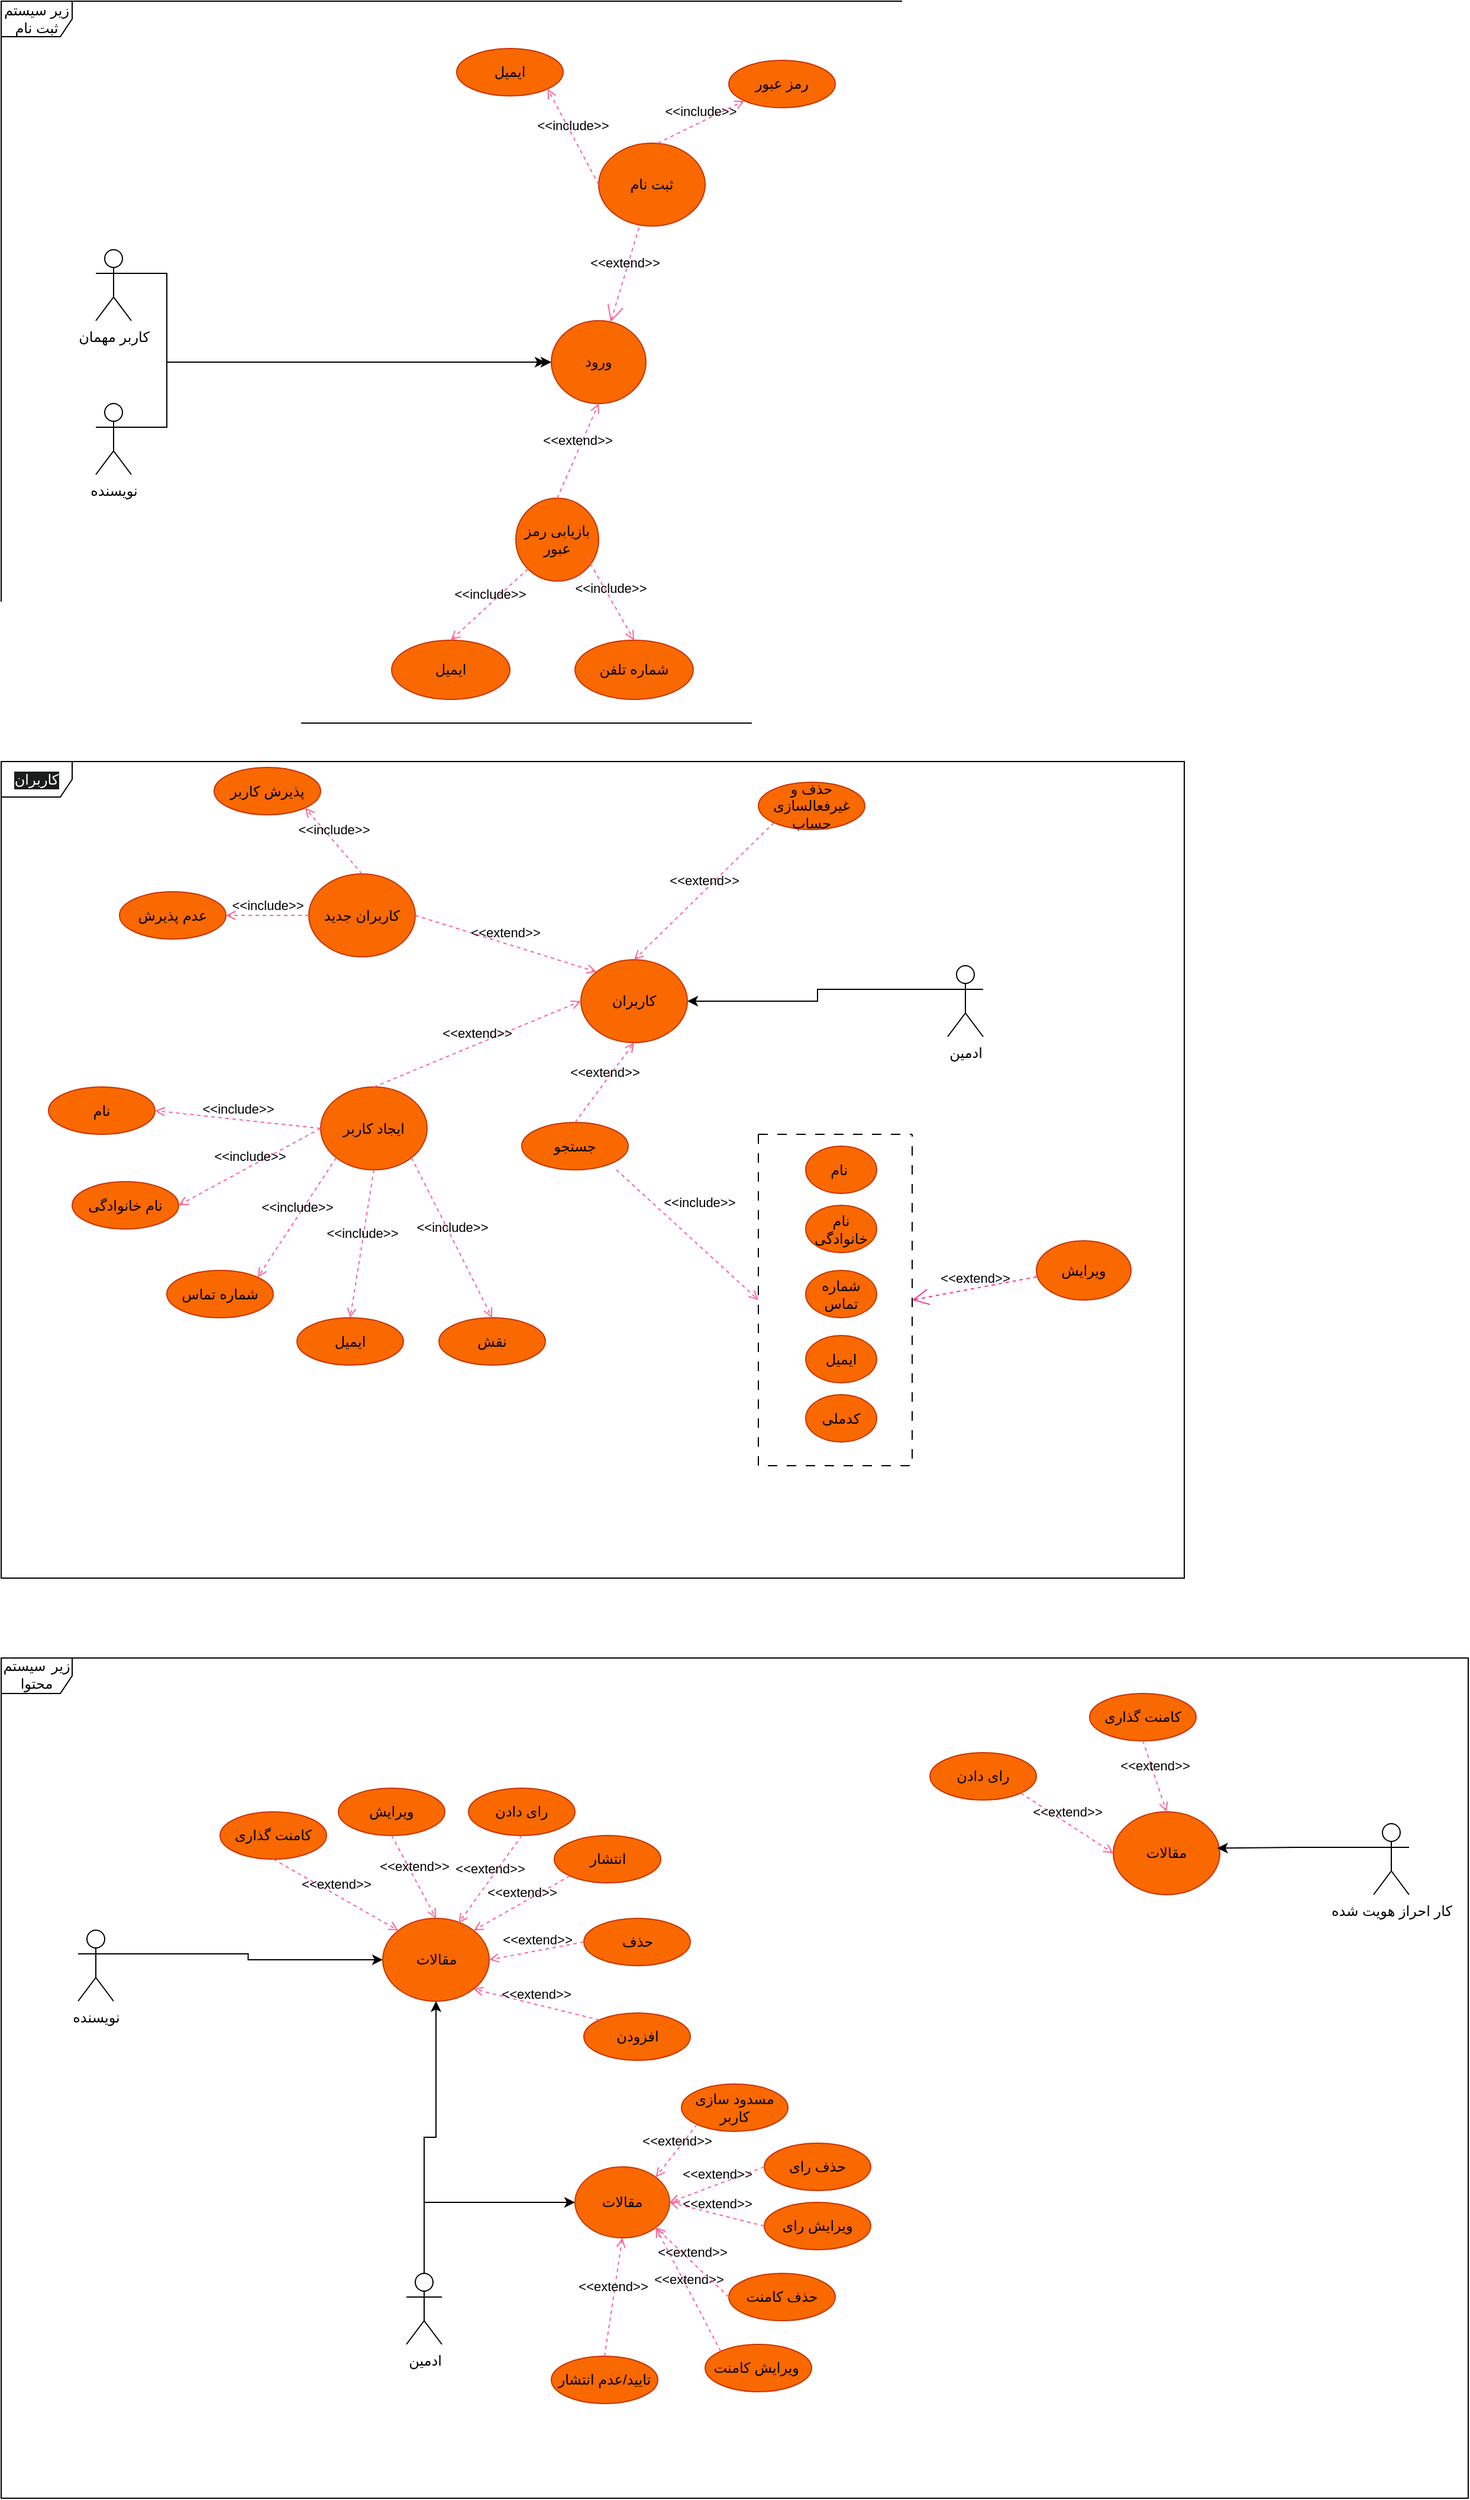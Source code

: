 <mxfile version="24.2.5" type="device" pages="2">
  <diagram name="UseCase Diagram" id="q7KeLmLo3U4XaiRv-NIn">
    <mxGraphModel dx="1434" dy="1638" grid="1" gridSize="10" guides="1" tooltips="1" connect="1" arrows="1" fold="1" page="0" pageScale="1" pageWidth="1169" pageHeight="827" math="0" shadow="0">
      <root>
        <mxCell id="0" />
        <mxCell id="1" parent="0" />
        <mxCell id="GK85hp0WTLCEUoJov4YT-24" value="کاربران" style="shape=umlFrame;whiteSpace=wrap;html=1;pointerEvents=0;labelBackgroundColor=#1A1D1C;labelBorderColor=none;textShadow=0;swimlaneFillColor=#FFFFFF;fontColor=#FFFFFF;" parent="1" vertex="1">
          <mxGeometry y="92.5" width="1000" height="690" as="geometry" />
        </mxCell>
        <mxCell id="GK85hp0WTLCEUoJov4YT-66" style="edgeStyle=orthogonalEdgeStyle;rounded=0;orthogonalLoop=1;jettySize=auto;html=1;entryX=1;entryY=0.5;entryDx=0;entryDy=0;exitX=0;exitY=0.333;exitDx=0;exitDy=0;exitPerimeter=0;strokeColor=#000000;" parent="1" source="GK85hp0WTLCEUoJov4YT-97" target="GK85hp0WTLCEUoJov4YT-60" edge="1">
          <mxGeometry relative="1" as="geometry">
            <mxPoint x="800" y="290" as="sourcePoint" />
          </mxGeometry>
        </mxCell>
        <mxCell id="GK85hp0WTLCEUoJov4YT-41" value="کاربران جدید" style="ellipse;whiteSpace=wrap;html=1;labelBackgroundColor=none;fillColor=#fa6800;strokeColor=#C73500;fontColor=#000000;" parent="1" vertex="1">
          <mxGeometry x="260" y="187.5" width="90" height="70" as="geometry" />
        </mxCell>
        <mxCell id="GK85hp0WTLCEUoJov4YT-42" value="پذیرش کاربر" style="ellipse;whiteSpace=wrap;html=1;labelBackgroundColor=none;fillColor=#fa6800;strokeColor=#C73500;fontColor=#000000;" parent="1" vertex="1">
          <mxGeometry x="180" y="97.5" width="90" height="40" as="geometry" />
        </mxCell>
        <mxCell id="GK85hp0WTLCEUoJov4YT-43" value="عدم پذیرش" style="ellipse;whiteSpace=wrap;html=1;labelBackgroundColor=none;fillColor=#fa6800;strokeColor=#C73500;fontColor=#000000;" parent="1" vertex="1">
          <mxGeometry x="100" y="202.5" width="90" height="40" as="geometry" />
        </mxCell>
        <mxCell id="GK85hp0WTLCEUoJov4YT-44" value="ایجاد کاربر" style="ellipse;whiteSpace=wrap;html=1;labelBackgroundColor=none;fillColor=#fa6800;strokeColor=#C73500;fontColor=#000000;" parent="1" vertex="1">
          <mxGeometry x="270" y="367.5" width="90" height="70" as="geometry" />
        </mxCell>
        <mxCell id="GK85hp0WTLCEUoJov4YT-45" value="&amp;lt;&amp;lt;include&amp;gt;&amp;gt;" style="html=1;verticalAlign=bottom;labelBackgroundColor=none;endArrow=open;endFill=0;dashed=1;rounded=0;entryX=1;entryY=1;entryDx=0;entryDy=0;strokeColor=#FF6392;fontColor=#000000;exitX=0.5;exitY=0;exitDx=0;exitDy=0;" parent="1" source="GK85hp0WTLCEUoJov4YT-41" target="GK85hp0WTLCEUoJov4YT-42" edge="1">
          <mxGeometry width="160" relative="1" as="geometry">
            <mxPoint x="290" y="167.5" as="sourcePoint" />
            <mxPoint x="363" y="131.5" as="targetPoint" />
          </mxGeometry>
        </mxCell>
        <mxCell id="GK85hp0WTLCEUoJov4YT-46" value="&amp;lt;&amp;lt;include&amp;gt;&amp;gt;" style="html=1;verticalAlign=bottom;labelBackgroundColor=none;endArrow=open;endFill=0;dashed=1;rounded=0;entryX=1;entryY=0.5;entryDx=0;entryDy=0;strokeColor=#FF6392;fontColor=#000000;exitX=0;exitY=0.5;exitDx=0;exitDy=0;" parent="1" source="GK85hp0WTLCEUoJov4YT-41" target="GK85hp0WTLCEUoJov4YT-43" edge="1">
          <mxGeometry width="160" relative="1" as="geometry">
            <mxPoint x="230" y="247.5" as="sourcePoint" />
            <mxPoint x="303" y="211.5" as="targetPoint" />
          </mxGeometry>
        </mxCell>
        <mxCell id="GK85hp0WTLCEUoJov4YT-49" value="نام" style="ellipse;whiteSpace=wrap;html=1;labelBackgroundColor=none;fillColor=#fa6800;strokeColor=#C73500;fontColor=#000000;" parent="1" vertex="1">
          <mxGeometry x="40" y="367.5" width="90" height="40" as="geometry" />
        </mxCell>
        <mxCell id="GK85hp0WTLCEUoJov4YT-50" value="نام خانوادگی" style="ellipse;whiteSpace=wrap;html=1;labelBackgroundColor=none;fillColor=#fa6800;strokeColor=#C73500;fontColor=#000000;" parent="1" vertex="1">
          <mxGeometry x="60" y="447.5" width="90" height="40" as="geometry" />
        </mxCell>
        <mxCell id="GK85hp0WTLCEUoJov4YT-51" value="ایمیل" style="ellipse;whiteSpace=wrap;html=1;labelBackgroundColor=none;fillColor=#fa6800;strokeColor=#C73500;fontColor=#000000;" parent="1" vertex="1">
          <mxGeometry x="250" y="562.5" width="90" height="40" as="geometry" />
        </mxCell>
        <mxCell id="GK85hp0WTLCEUoJov4YT-52" value="شماره تماس" style="ellipse;whiteSpace=wrap;html=1;labelBackgroundColor=none;fillColor=#fa6800;strokeColor=#C73500;fontColor=#000000;" parent="1" vertex="1">
          <mxGeometry x="140" y="522.5" width="90" height="40" as="geometry" />
        </mxCell>
        <mxCell id="GK85hp0WTLCEUoJov4YT-54" value="&amp;lt;&amp;lt;include&amp;gt;&amp;gt;" style="html=1;verticalAlign=bottom;labelBackgroundColor=none;endArrow=open;endFill=0;dashed=1;rounded=0;entryX=1;entryY=0.5;entryDx=0;entryDy=0;strokeColor=#FF6392;fontColor=#000000;exitX=0;exitY=0.5;exitDx=0;exitDy=0;" parent="1" source="GK85hp0WTLCEUoJov4YT-44" target="GK85hp0WTLCEUoJov4YT-49" edge="1">
          <mxGeometry width="160" relative="1" as="geometry">
            <mxPoint x="210" y="347.5" as="sourcePoint" />
            <mxPoint x="162" y="291.5" as="targetPoint" />
          </mxGeometry>
        </mxCell>
        <mxCell id="GK85hp0WTLCEUoJov4YT-55" value="&amp;lt;&amp;lt;include&amp;gt;&amp;gt;" style="html=1;verticalAlign=bottom;labelBackgroundColor=none;endArrow=open;endFill=0;dashed=1;rounded=0;entryX=1;entryY=0.5;entryDx=0;entryDy=0;strokeColor=#FF6392;fontColor=#000000;exitX=0;exitY=0.5;exitDx=0;exitDy=0;" parent="1" source="GK85hp0WTLCEUoJov4YT-44" target="GK85hp0WTLCEUoJov4YT-50" edge="1">
          <mxGeometry width="160" relative="1" as="geometry">
            <mxPoint x="220" y="427.5" as="sourcePoint" />
            <mxPoint x="172" y="371.5" as="targetPoint" />
          </mxGeometry>
        </mxCell>
        <mxCell id="GK85hp0WTLCEUoJov4YT-56" value="&amp;lt;&amp;lt;include&amp;gt;&amp;gt;" style="html=1;verticalAlign=bottom;labelBackgroundColor=none;endArrow=open;endFill=0;dashed=1;rounded=0;entryX=1;entryY=0;entryDx=0;entryDy=0;strokeColor=#FF6392;fontColor=#000000;exitX=0;exitY=1;exitDx=0;exitDy=0;" parent="1" source="GK85hp0WTLCEUoJov4YT-44" target="GK85hp0WTLCEUoJov4YT-52" edge="1">
          <mxGeometry width="160" relative="1" as="geometry">
            <mxPoint x="270" y="457.5" as="sourcePoint" />
            <mxPoint x="222" y="401.5" as="targetPoint" />
          </mxGeometry>
        </mxCell>
        <mxCell id="GK85hp0WTLCEUoJov4YT-57" value="&amp;lt;&amp;lt;include&amp;gt;&amp;gt;" style="html=1;verticalAlign=bottom;labelBackgroundColor=none;endArrow=open;endFill=0;dashed=1;rounded=0;entryX=0.5;entryY=0;entryDx=0;entryDy=0;strokeColor=#FF6392;fontColor=#000000;exitX=0.5;exitY=1;exitDx=0;exitDy=0;" parent="1" source="GK85hp0WTLCEUoJov4YT-44" target="GK85hp0WTLCEUoJov4YT-51" edge="1">
          <mxGeometry width="160" relative="1" as="geometry">
            <mxPoint x="300" y="457.5" as="sourcePoint" />
            <mxPoint x="252" y="401.5" as="targetPoint" />
          </mxGeometry>
        </mxCell>
        <mxCell id="GK85hp0WTLCEUoJov4YT-58" value="نقش" style="ellipse;whiteSpace=wrap;html=1;labelBackgroundColor=none;fillColor=#fa6800;strokeColor=#C73500;fontColor=#000000;" parent="1" vertex="1">
          <mxGeometry x="370" y="562.5" width="90" height="40" as="geometry" />
        </mxCell>
        <mxCell id="GK85hp0WTLCEUoJov4YT-59" value="&amp;lt;&amp;lt;include&amp;gt;&amp;gt;" style="html=1;verticalAlign=bottom;labelBackgroundColor=none;endArrow=open;endFill=0;dashed=1;rounded=0;entryX=0.5;entryY=0;entryDx=0;entryDy=0;strokeColor=#FF6392;fontColor=#000000;exitX=1;exitY=1;exitDx=0;exitDy=0;" parent="1" source="GK85hp0WTLCEUoJov4YT-44" target="GK85hp0WTLCEUoJov4YT-58" edge="1">
          <mxGeometry width="160" relative="1" as="geometry">
            <mxPoint x="370" y="487.5" as="sourcePoint" />
            <mxPoint x="350" y="612.5" as="targetPoint" />
          </mxGeometry>
        </mxCell>
        <mxCell id="GK85hp0WTLCEUoJov4YT-60" value="کاربران" style="ellipse;whiteSpace=wrap;html=1;labelBackgroundColor=none;fillColor=#fa6800;strokeColor=#C73500;fontColor=#000000;" parent="1" vertex="1">
          <mxGeometry x="490" y="260" width="90" height="70" as="geometry" />
        </mxCell>
        <mxCell id="GK85hp0WTLCEUoJov4YT-61" value="&amp;lt;&amp;lt;extend&amp;gt;&amp;gt;" style="html=1;verticalAlign=bottom;labelBackgroundColor=none;endArrow=open;endFill=0;dashed=1;rounded=0;exitX=1;exitY=0.5;exitDx=0;exitDy=0;entryX=0;entryY=0;entryDx=0;entryDy=0;strokeColor=#FF6392;fontColor=#000000;" parent="1" source="GK85hp0WTLCEUoJov4YT-41" target="GK85hp0WTLCEUoJov4YT-60" edge="1">
          <mxGeometry width="160" relative="1" as="geometry">
            <mxPoint x="400" y="250" as="sourcePoint" />
            <mxPoint x="435" y="170" as="targetPoint" />
          </mxGeometry>
        </mxCell>
        <mxCell id="GK85hp0WTLCEUoJov4YT-62" value="&amp;lt;&amp;lt;extend&amp;gt;&amp;gt;" style="html=1;verticalAlign=bottom;labelBackgroundColor=none;endArrow=open;endFill=0;dashed=1;rounded=0;exitX=0.5;exitY=0;exitDx=0;exitDy=0;entryX=0;entryY=0.5;entryDx=0;entryDy=0;strokeColor=#FF6392;fontColor=#000000;" parent="1" source="GK85hp0WTLCEUoJov4YT-44" target="GK85hp0WTLCEUoJov4YT-60" edge="1">
          <mxGeometry width="160" relative="1" as="geometry">
            <mxPoint x="360" y="340" as="sourcePoint" />
            <mxPoint x="395" y="260" as="targetPoint" />
          </mxGeometry>
        </mxCell>
        <mxCell id="GK85hp0WTLCEUoJov4YT-63" value="&amp;lt;&amp;lt;extend&amp;gt;&amp;gt;" style="html=1;verticalAlign=bottom;labelBackgroundColor=none;endArrow=open;endFill=0;dashed=1;rounded=0;entryX=0.5;entryY=0;entryDx=0;entryDy=0;strokeColor=#FF6392;fontColor=#000000;exitX=0;exitY=1;exitDx=0;exitDy=0;" parent="1" source="GK85hp0WTLCEUoJov4YT-64" target="GK85hp0WTLCEUoJov4YT-60" edge="1">
          <mxGeometry width="160" relative="1" as="geometry">
            <mxPoint x="600" y="130" as="sourcePoint" />
            <mxPoint x="635" y="50" as="targetPoint" />
          </mxGeometry>
        </mxCell>
        <mxCell id="GK85hp0WTLCEUoJov4YT-64" value="حذف و غیرفعالسازی حساب" style="ellipse;whiteSpace=wrap;html=1;labelBackgroundColor=none;fillColor=#fa6800;strokeColor=#C73500;fontColor=#000000;" parent="1" vertex="1">
          <mxGeometry x="640" y="110" width="90" height="40" as="geometry" />
        </mxCell>
        <mxCell id="GK85hp0WTLCEUoJov4YT-68" value="نام&amp;nbsp;" style="ellipse;whiteSpace=wrap;html=1;strokeColor=#C73500;fontColor=#000000;fillColor=#fa6800;labelBackgroundColor=none;" parent="1" vertex="1">
          <mxGeometry x="680" y="417.5" width="60" height="40" as="geometry" />
        </mxCell>
        <mxCell id="GK85hp0WTLCEUoJov4YT-69" value="نام خانوادگی" style="ellipse;whiteSpace=wrap;html=1;strokeColor=#C73500;fontColor=#000000;fillColor=#fa6800;labelBackgroundColor=none;" parent="1" vertex="1">
          <mxGeometry x="680" y="467.5" width="60" height="40" as="geometry" />
        </mxCell>
        <mxCell id="GK85hp0WTLCEUoJov4YT-70" value="شماره تماس" style="ellipse;whiteSpace=wrap;html=1;strokeColor=#C73500;fontColor=#000000;fillColor=#fa6800;labelBackgroundColor=none;" parent="1" vertex="1">
          <mxGeometry x="680" y="522.5" width="60" height="40" as="geometry" />
        </mxCell>
        <mxCell id="GK85hp0WTLCEUoJov4YT-71" value="ایمیل" style="ellipse;whiteSpace=wrap;html=1;strokeColor=#C73500;fontColor=#000000;fillColor=#fa6800;labelBackgroundColor=none;" parent="1" vertex="1">
          <mxGeometry x="680" y="577.5" width="60" height="40" as="geometry" />
        </mxCell>
        <mxCell id="GK85hp0WTLCEUoJov4YT-72" value="کدملی" style="ellipse;whiteSpace=wrap;html=1;strokeColor=#C73500;fontColor=#000000;fillColor=#fa6800;labelBackgroundColor=none;" parent="1" vertex="1">
          <mxGeometry x="680" y="627.5" width="60" height="40" as="geometry" />
        </mxCell>
        <mxCell id="GK85hp0WTLCEUoJov4YT-73" value="" style="swimlane;startSize=0;strokeColor=#000000;fontColor=#5AA9E6;fillColor=#FFE45E;dashed=1;dashPattern=8 8;" parent="1" vertex="1">
          <mxGeometry x="640" y="407.5" width="130" height="280" as="geometry" />
        </mxCell>
        <mxCell id="GK85hp0WTLCEUoJov4YT-74" value="ویرایش" style="ellipse;whiteSpace=wrap;html=1;strokeColor=#C73500;fontColor=#000000;fillColor=#fa6800;labelBackgroundColor=none;" parent="1" vertex="1">
          <mxGeometry x="875" y="497.5" width="80" height="50" as="geometry" />
        </mxCell>
        <mxCell id="GK85hp0WTLCEUoJov4YT-75" value="&amp;lt;&amp;lt;extend&amp;gt;&amp;gt;" style="edgeStyle=none;html=1;startArrow=open;endArrow=none;startSize=12;verticalAlign=bottom;dashed=1;labelBackgroundColor=none;rounded=0;strokeColor=#FF3399;fontColor=#000000;exitX=1;exitY=0.5;exitDx=0;exitDy=0;entryX=0.013;entryY=0.606;entryDx=0;entryDy=0;entryPerimeter=0;" parent="1" source="GK85hp0WTLCEUoJov4YT-73" target="GK85hp0WTLCEUoJov4YT-74" edge="1">
          <mxGeometry width="160" relative="1" as="geometry">
            <mxPoint x="820" y="487.5" as="sourcePoint" />
            <mxPoint x="929" y="439.5" as="targetPoint" />
          </mxGeometry>
        </mxCell>
        <mxCell id="GK85hp0WTLCEUoJov4YT-76" value="&amp;lt;&amp;lt;include&amp;gt;&amp;gt;" style="html=1;verticalAlign=bottom;labelBackgroundColor=none;endArrow=open;endFill=0;dashed=1;rounded=0;strokeColor=#FF6392;fontColor=#000000;exitX=0.5;exitY=0;exitDx=0;exitDy=0;entryX=0;entryY=0.5;entryDx=0;entryDy=0;" parent="1" target="GK85hp0WTLCEUoJov4YT-73" edge="1">
          <mxGeometry x="-0.062" y="20" width="160" relative="1" as="geometry">
            <mxPoint x="520" y="437.5" as="sourcePoint" />
            <mxPoint x="700" y="627.5" as="targetPoint" />
            <mxPoint as="offset" />
          </mxGeometry>
        </mxCell>
        <mxCell id="GK85hp0WTLCEUoJov4YT-77" value="جستجو" style="ellipse;whiteSpace=wrap;html=1;labelBackgroundColor=none;fillColor=#fa6800;strokeColor=#C73500;fontColor=#000000;" parent="1" vertex="1">
          <mxGeometry x="440" y="397.5" width="90" height="40" as="geometry" />
        </mxCell>
        <mxCell id="GK85hp0WTLCEUoJov4YT-78" value="&amp;lt;&amp;lt;extend&amp;gt;&amp;gt;" style="html=1;verticalAlign=bottom;labelBackgroundColor=none;endArrow=open;endFill=0;dashed=1;rounded=0;exitX=0.5;exitY=0;exitDx=0;exitDy=0;entryX=0.5;entryY=1;entryDx=0;entryDy=0;strokeColor=#FF6392;fontColor=#000000;" parent="1" source="GK85hp0WTLCEUoJov4YT-77" target="GK85hp0WTLCEUoJov4YT-60" edge="1">
          <mxGeometry width="160" relative="1" as="geometry">
            <mxPoint x="500" y="360" as="sourcePoint" />
            <mxPoint x="675" y="287" as="targetPoint" />
          </mxGeometry>
        </mxCell>
        <mxCell id="GK85hp0WTLCEUoJov4YT-79" value="زیر سیستم ثبت نام" style="shape=umlFrame;whiteSpace=wrap;html=1;pointerEvents=0;swimlaneFillColor=#FFFFFF;" parent="1" vertex="1">
          <mxGeometry y="-550" width="800" height="610" as="geometry" />
        </mxCell>
        <mxCell id="GK85hp0WTLCEUoJov4YT-80" value="ورود" style="ellipse;whiteSpace=wrap;html=1;fillColor=#fa6800;strokeColor=#C73500;noLabel=0;textShadow=0;labelBackgroundColor=none;fontColor=#000000;" parent="1" vertex="1">
          <mxGeometry x="465" y="-280" width="80" height="70" as="geometry" />
        </mxCell>
        <mxCell id="GK85hp0WTLCEUoJov4YT-81" value="بازیابی رمز عبور" style="ellipse;whiteSpace=wrap;html=1;labelBackgroundColor=none;fillColor=#fa6800;strokeColor=#C73500;fontColor=#000000;" parent="1" vertex="1">
          <mxGeometry x="435" y="-130" width="70" height="70" as="geometry" />
        </mxCell>
        <mxCell id="GK85hp0WTLCEUoJov4YT-82" value="ایمیل" style="ellipse;whiteSpace=wrap;html=1;labelBackgroundColor=none;fillColor=#fa6800;strokeColor=#C73500;fontColor=#000000;" parent="1" vertex="1">
          <mxGeometry x="330" y="-10" width="100" height="50" as="geometry" />
        </mxCell>
        <mxCell id="GK85hp0WTLCEUoJov4YT-83" value="شماره تلفن" style="ellipse;whiteSpace=wrap;html=1;labelBackgroundColor=none;fillColor=#fa6800;strokeColor=#C73500;fontColor=#000000;" parent="1" vertex="1">
          <mxGeometry x="485" y="-10" width="100" height="50" as="geometry" />
        </mxCell>
        <mxCell id="GK85hp0WTLCEUoJov4YT-84" value="ثبت نام" style="ellipse;whiteSpace=wrap;html=1;labelBackgroundColor=none;fillColor=#fa6800;strokeColor=#C73500;fontColor=#000000;" parent="1" vertex="1">
          <mxGeometry x="505" y="-430" width="90" height="70" as="geometry" />
        </mxCell>
        <mxCell id="GK85hp0WTLCEUoJov4YT-85" value="رمز عبور" style="ellipse;whiteSpace=wrap;html=1;labelBackgroundColor=none;fillColor=#fa6800;strokeColor=#C73500;fontColor=#000000;" parent="1" vertex="1">
          <mxGeometry x="615" y="-500" width="90" height="40" as="geometry" />
        </mxCell>
        <mxCell id="GK85hp0WTLCEUoJov4YT-86" value="ایمیل" style="ellipse;whiteSpace=wrap;html=1;labelBackgroundColor=none;fillColor=#fa6800;strokeColor=#C73500;fontColor=#000000;" parent="1" vertex="1">
          <mxGeometry x="385" y="-510" width="90" height="40" as="geometry" />
        </mxCell>
        <mxCell id="GK85hp0WTLCEUoJov4YT-87" value="&amp;lt;&amp;lt;extend&amp;gt;&amp;gt;" style="edgeStyle=none;html=1;startArrow=open;endArrow=none;startSize=12;verticalAlign=bottom;dashed=1;labelBackgroundColor=none;rounded=0;strokeColor=#FF6392;fontColor=#000000;" parent="1" source="GK85hp0WTLCEUoJov4YT-80" target="GK85hp0WTLCEUoJov4YT-84" edge="1">
          <mxGeometry width="160" relative="1" as="geometry">
            <mxPoint x="545" y="-240" as="sourcePoint" />
            <mxPoint x="705" y="-240" as="targetPoint" />
          </mxGeometry>
        </mxCell>
        <mxCell id="GK85hp0WTLCEUoJov4YT-88" value="&amp;lt;&amp;lt;include&amp;gt;&amp;gt;" style="html=1;verticalAlign=bottom;labelBackgroundColor=none;endArrow=open;endFill=0;dashed=1;rounded=0;entryX=0;entryY=1;entryDx=0;entryDy=0;strokeColor=#FF6392;fontColor=#000000;" parent="1" target="GK85hp0WTLCEUoJov4YT-85" edge="1">
          <mxGeometry width="160" relative="1" as="geometry">
            <mxPoint x="555" y="-430" as="sourcePoint" />
            <mxPoint x="715" y="-430" as="targetPoint" />
          </mxGeometry>
        </mxCell>
        <mxCell id="GK85hp0WTLCEUoJov4YT-89" value="&amp;lt;&amp;lt;include&amp;gt;&amp;gt;" style="html=1;verticalAlign=bottom;labelBackgroundColor=none;endArrow=open;endFill=0;dashed=1;rounded=0;exitX=0;exitY=0.5;exitDx=0;exitDy=0;entryX=1;entryY=1;entryDx=0;entryDy=0;strokeColor=#FF6392;fontColor=#000000;" parent="1" source="GK85hp0WTLCEUoJov4YT-84" target="GK85hp0WTLCEUoJov4YT-86" edge="1">
          <mxGeometry width="160" relative="1" as="geometry">
            <mxPoint x="695" y="-500" as="sourcePoint" />
            <mxPoint x="855" y="-500" as="targetPoint" />
          </mxGeometry>
        </mxCell>
        <mxCell id="GK85hp0WTLCEUoJov4YT-90" value="&amp;lt;&amp;lt;extend&amp;gt;&amp;gt;" style="html=1;verticalAlign=bottom;labelBackgroundColor=none;endArrow=open;endFill=0;dashed=1;rounded=0;exitX=0.5;exitY=0;exitDx=0;exitDy=0;entryX=0.5;entryY=1;entryDx=0;entryDy=0;strokeColor=#FF6392;fontColor=#000000;" parent="1" source="GK85hp0WTLCEUoJov4YT-81" target="GK85hp0WTLCEUoJov4YT-80" edge="1">
          <mxGeometry width="160" relative="1" as="geometry">
            <mxPoint x="525" y="-170" as="sourcePoint" />
            <mxPoint x="505" y="-120" as="targetPoint" />
          </mxGeometry>
        </mxCell>
        <mxCell id="GK85hp0WTLCEUoJov4YT-91" value="&amp;lt;&amp;lt;include&amp;gt;&amp;gt;" style="html=1;verticalAlign=bottom;labelBackgroundColor=none;endArrow=open;endFill=0;dashed=1;rounded=0;entryX=0.5;entryY=0;entryDx=0;entryDy=0;strokeColor=#FF6392;fontColor=#000000;" parent="1" target="GK85hp0WTLCEUoJov4YT-83" edge="1">
          <mxGeometry width="160" relative="1" as="geometry">
            <mxPoint x="495" y="-80" as="sourcePoint" />
            <mxPoint x="655" y="-80" as="targetPoint" />
          </mxGeometry>
        </mxCell>
        <mxCell id="GK85hp0WTLCEUoJov4YT-92" value="&amp;lt;&amp;lt;include&amp;gt;&amp;gt;" style="html=1;verticalAlign=bottom;labelBackgroundColor=none;endArrow=open;endFill=0;dashed=1;rounded=0;entryX=0.5;entryY=0;entryDx=0;entryDy=0;exitX=0;exitY=1;exitDx=0;exitDy=0;strokeColor=#FF6392;fontColor=#000000;" parent="1" source="GK85hp0WTLCEUoJov4YT-81" target="GK85hp0WTLCEUoJov4YT-82" edge="1">
          <mxGeometry width="160" relative="1" as="geometry">
            <mxPoint x="415" y="-40" as="sourcePoint" />
            <mxPoint x="455" y="30" as="targetPoint" />
          </mxGeometry>
        </mxCell>
        <mxCell id="GK85hp0WTLCEUoJov4YT-93" style="edgeStyle=orthogonalEdgeStyle;rounded=0;hachureGap=4;orthogonalLoop=1;jettySize=auto;html=1;exitX=1;exitY=0.333;exitDx=0;exitDy=0;exitPerimeter=0;fontFamily=Architects Daughter;fontSource=https://fonts.googleapis.com/css?family=Architects+Daughter;fontColor=#000000;strokeColor=#000000;" parent="1" source="GK85hp0WTLCEUoJov4YT-94" edge="1">
          <mxGeometry relative="1" as="geometry">
            <mxPoint x="460" y="-245" as="targetPoint" />
            <Array as="points">
              <mxPoint x="140" y="-320" />
              <mxPoint x="140" y="-245" />
            </Array>
          </mxGeometry>
        </mxCell>
        <mxCell id="GK85hp0WTLCEUoJov4YT-94" value="کاربر مهمان" style="shape=umlActor;verticalLabelPosition=bottom;verticalAlign=top;html=1;strokeColor=#000000;fontColor=#000000;" parent="1" vertex="1">
          <mxGeometry x="80" y="-340" width="30" height="60" as="geometry" />
        </mxCell>
        <mxCell id="GK85hp0WTLCEUoJov4YT-95" style="edgeStyle=orthogonalEdgeStyle;rounded=0;orthogonalLoop=1;jettySize=auto;html=1;exitX=1;exitY=0.333;exitDx=0;exitDy=0;exitPerimeter=0;entryX=0;entryY=0.5;entryDx=0;entryDy=0;fontColor=#000000;strokeColor=#000000;" parent="1" source="GK85hp0WTLCEUoJov4YT-96" target="GK85hp0WTLCEUoJov4YT-80" edge="1">
          <mxGeometry relative="1" as="geometry">
            <Array as="points">
              <mxPoint x="140" y="-190" />
              <mxPoint x="140" y="-245" />
            </Array>
          </mxGeometry>
        </mxCell>
        <mxCell id="GK85hp0WTLCEUoJov4YT-96" value="نویسنده" style="shape=umlActor;verticalLabelPosition=bottom;verticalAlign=top;html=1;strokeColor=#000000;fontColor=#000000;" parent="1" vertex="1">
          <mxGeometry x="80" y="-210" width="30" height="60" as="geometry" />
        </mxCell>
        <mxCell id="GK85hp0WTLCEUoJov4YT-97" value="ادمین" style="shape=umlActor;verticalLabelPosition=bottom;verticalAlign=top;html=1;strokeColor=#000000;fontColor=#000000;" parent="1" vertex="1">
          <mxGeometry x="800" y="265" width="30" height="60" as="geometry" />
        </mxCell>
        <mxCell id="GK85hp0WTLCEUoJov4YT-99" value="زیر سیستم محتوا" style="shape=umlFrame;whiteSpace=wrap;html=1;pointerEvents=0;hachureGap=4;fontFamily=Architects Daughter;fontSource=https%3A%2F%2Ffonts.googleapis.com%2Fcss%3Ffamily%3DArchitects%2BDaughter;swimlaneFillColor=#FFFFFF;" parent="1" vertex="1">
          <mxGeometry y="850" width="1240" height="710" as="geometry" />
        </mxCell>
        <mxCell id="GK85hp0WTLCEUoJov4YT-115" style="edgeStyle=orthogonalEdgeStyle;rounded=0;orthogonalLoop=1;jettySize=auto;html=1;exitX=1;exitY=0.333;exitDx=0;exitDy=0;exitPerimeter=0;entryX=0;entryY=0.5;entryDx=0;entryDy=0;fontColor=#000000;strokeColor=#000000;" parent="1" source="GK85hp0WTLCEUoJov4YT-102" target="GK85hp0WTLCEUoJov4YT-109" edge="1">
          <mxGeometry relative="1" as="geometry" />
        </mxCell>
        <mxCell id="GK85hp0WTLCEUoJov4YT-102" value="نویسنده" style="shape=umlActor;verticalLabelPosition=bottom;verticalAlign=top;html=1;strokeColor=#000000;fontColor=#000000;" parent="1" vertex="1">
          <mxGeometry x="65" y="1080" width="30" height="60" as="geometry" />
        </mxCell>
        <mxCell id="GK85hp0WTLCEUoJov4YT-123" style="edgeStyle=orthogonalEdgeStyle;rounded=0;orthogonalLoop=1;jettySize=auto;html=1;exitX=0.5;exitY=0;exitDx=0;exitDy=0;exitPerimeter=0;entryX=0;entryY=0.5;entryDx=0;entryDy=0;fontColor=#000000;strokeColor=#000000;" parent="1" source="GK85hp0WTLCEUoJov4YT-104" target="GK85hp0WTLCEUoJov4YT-122" edge="1">
          <mxGeometry relative="1" as="geometry" />
        </mxCell>
        <mxCell id="GK85hp0WTLCEUoJov4YT-104" value="ادمین" style="shape=umlActor;verticalLabelPosition=bottom;verticalAlign=top;html=1;strokeColor=#000000;fontColor=#000000;" parent="1" vertex="1">
          <mxGeometry x="342.5" y="1370" width="30" height="60" as="geometry" />
        </mxCell>
        <mxCell id="GK85hp0WTLCEUoJov4YT-108" value="ویرایش" style="ellipse;whiteSpace=wrap;html=1;labelBackgroundColor=none;fillColor=#fa6800;strokeColor=#C73500;fontColor=#000000;" parent="1" vertex="1">
          <mxGeometry x="285" y="960" width="90" height="40" as="geometry" />
        </mxCell>
        <mxCell id="GK85hp0WTLCEUoJov4YT-109" value="مقالات" style="ellipse;whiteSpace=wrap;html=1;labelBackgroundColor=none;fillColor=#fa6800;strokeColor=#C73500;fontColor=#000000;" parent="1" vertex="1">
          <mxGeometry x="322.5" y="1070" width="90" height="70" as="geometry" />
        </mxCell>
        <mxCell id="GK85hp0WTLCEUoJov4YT-110" value="انتشار" style="ellipse;whiteSpace=wrap;html=1;labelBackgroundColor=none;fillColor=#fa6800;strokeColor=#C73500;fontColor=#000000;" parent="1" vertex="1">
          <mxGeometry x="467.5" y="1000" width="90" height="40" as="geometry" />
        </mxCell>
        <mxCell id="GK85hp0WTLCEUoJov4YT-112" value="حذف" style="ellipse;whiteSpace=wrap;html=1;labelBackgroundColor=none;fillColor=#fa6800;strokeColor=#C73500;fontColor=#000000;" parent="1" vertex="1">
          <mxGeometry x="492.5" y="1070" width="90" height="40" as="geometry" />
        </mxCell>
        <mxCell id="GK85hp0WTLCEUoJov4YT-113" value="افزودن" style="ellipse;whiteSpace=wrap;html=1;labelBackgroundColor=none;fillColor=#fa6800;strokeColor=#C73500;fontColor=#000000;" parent="1" vertex="1">
          <mxGeometry x="492.5" y="1150" width="90" height="40" as="geometry" />
        </mxCell>
        <mxCell id="GK85hp0WTLCEUoJov4YT-116" value="&amp;lt;&amp;lt;extend&amp;gt;&amp;gt;" style="html=1;verticalAlign=bottom;labelBackgroundColor=none;endArrow=open;endFill=0;dashed=1;rounded=0;exitX=0.5;exitY=1;exitDx=0;exitDy=0;entryX=0.5;entryY=0;entryDx=0;entryDy=0;strokeColor=#FF6392;fontColor=#000000;" parent="1" source="GK85hp0WTLCEUoJov4YT-108" target="GK85hp0WTLCEUoJov4YT-109" edge="1">
          <mxGeometry width="160" relative="1" as="geometry">
            <mxPoint x="402.5" y="1040" as="sourcePoint" />
            <mxPoint x="577.5" y="967" as="targetPoint" />
          </mxGeometry>
        </mxCell>
        <mxCell id="GK85hp0WTLCEUoJov4YT-117" value="&amp;lt;&amp;lt;extend&amp;gt;&amp;gt;" style="html=1;verticalAlign=bottom;labelBackgroundColor=none;endArrow=open;endFill=0;dashed=1;rounded=0;exitX=0;exitY=1;exitDx=0;exitDy=0;entryX=1;entryY=0;entryDx=0;entryDy=0;strokeColor=#FF6392;fontColor=#000000;" parent="1" source="GK85hp0WTLCEUoJov4YT-110" target="GK85hp0WTLCEUoJov4YT-109" edge="1">
          <mxGeometry width="160" relative="1" as="geometry">
            <mxPoint x="432.5" y="1070" as="sourcePoint" />
            <mxPoint x="607.5" y="997" as="targetPoint" />
          </mxGeometry>
        </mxCell>
        <mxCell id="GK85hp0WTLCEUoJov4YT-118" value="&amp;lt;&amp;lt;extend&amp;gt;&amp;gt;" style="html=1;verticalAlign=bottom;labelBackgroundColor=none;endArrow=open;endFill=0;dashed=1;rounded=0;exitX=0;exitY=0.5;exitDx=0;exitDy=0;entryX=1;entryY=0.5;entryDx=0;entryDy=0;strokeColor=#FF6392;fontColor=#000000;" parent="1" source="GK85hp0WTLCEUoJov4YT-112" target="GK85hp0WTLCEUoJov4YT-109" edge="1">
          <mxGeometry width="160" relative="1" as="geometry">
            <mxPoint x="482.5" y="1090" as="sourcePoint" />
            <mxPoint x="657.5" y="1017" as="targetPoint" />
          </mxGeometry>
        </mxCell>
        <mxCell id="GK85hp0WTLCEUoJov4YT-119" value="&amp;lt;&amp;lt;extend&amp;gt;&amp;gt;" style="html=1;verticalAlign=bottom;labelBackgroundColor=none;endArrow=open;endFill=0;dashed=1;rounded=0;exitX=0;exitY=0;exitDx=0;exitDy=0;entryX=1;entryY=1;entryDx=0;entryDy=0;strokeColor=#FF6392;fontColor=#000000;" parent="1" source="GK85hp0WTLCEUoJov4YT-113" target="GK85hp0WTLCEUoJov4YT-109" edge="1">
          <mxGeometry width="160" relative="1" as="geometry">
            <mxPoint x="452.5" y="1160" as="sourcePoint" />
            <mxPoint x="627.5" y="1087" as="targetPoint" />
          </mxGeometry>
        </mxCell>
        <mxCell id="GK85hp0WTLCEUoJov4YT-120" style="edgeStyle=orthogonalEdgeStyle;rounded=0;orthogonalLoop=1;jettySize=auto;html=1;exitX=0.5;exitY=0;exitDx=0;exitDy=0;exitPerimeter=0;entryX=0.5;entryY=1;entryDx=0;entryDy=0;fontColor=#000000;strokeColor=#000000;" parent="1" source="GK85hp0WTLCEUoJov4YT-104" target="GK85hp0WTLCEUoJov4YT-109" edge="1">
          <mxGeometry relative="1" as="geometry" />
        </mxCell>
        <mxCell id="GK85hp0WTLCEUoJov4YT-121" value="تایید/عدم انتشار" style="ellipse;whiteSpace=wrap;html=1;labelBackgroundColor=none;fillColor=#fa6800;strokeColor=#C73500;fontColor=#000000;" parent="1" vertex="1">
          <mxGeometry x="465" y="1440" width="90" height="40" as="geometry" />
        </mxCell>
        <mxCell id="GK85hp0WTLCEUoJov4YT-122" value="مقالات" style="ellipse;whiteSpace=wrap;html=1;labelBackgroundColor=none;fillColor=#fa6800;strokeColor=#C73500;fontColor=#000000;" parent="1" vertex="1">
          <mxGeometry x="485" y="1280" width="80" height="60" as="geometry" />
        </mxCell>
        <mxCell id="GK85hp0WTLCEUoJov4YT-124" value="&amp;lt;&amp;lt;extend&amp;gt;&amp;gt;" style="html=1;verticalAlign=bottom;labelBackgroundColor=none;endArrow=open;endFill=0;dashed=1;rounded=0;exitX=0.5;exitY=0;exitDx=0;exitDy=0;entryX=0.5;entryY=1;entryDx=0;entryDy=0;strokeColor=#FF6392;fontColor=#000000;" parent="1" source="GK85hp0WTLCEUoJov4YT-121" target="GK85hp0WTLCEUoJov4YT-122" edge="1">
          <mxGeometry width="160" relative="1" as="geometry">
            <mxPoint x="582.5" y="1330" as="sourcePoint" />
            <mxPoint x="476.5" y="1304" as="targetPoint" />
          </mxGeometry>
        </mxCell>
        <mxCell id="GK85hp0WTLCEUoJov4YT-126" value="کامنت گذاری" style="ellipse;whiteSpace=wrap;html=1;labelBackgroundColor=none;fillColor=#fa6800;strokeColor=#C73500;fontColor=#000000;" parent="1" vertex="1">
          <mxGeometry x="185" y="980" width="90" height="40" as="geometry" />
        </mxCell>
        <mxCell id="GK85hp0WTLCEUoJov4YT-127" value="&amp;lt;&amp;lt;extend&amp;gt;&amp;gt;" style="html=1;verticalAlign=bottom;labelBackgroundColor=none;endArrow=open;endFill=0;dashed=1;rounded=0;exitX=0.5;exitY=1;exitDx=0;exitDy=0;entryX=0;entryY=0;entryDx=0;entryDy=0;strokeColor=#FF6392;fontColor=#000000;" parent="1" source="GK85hp0WTLCEUoJov4YT-126" target="GK85hp0WTLCEUoJov4YT-109" edge="1">
          <mxGeometry width="160" relative="1" as="geometry">
            <mxPoint x="275" y="1030" as="sourcePoint" />
            <mxPoint x="275" y="1090" as="targetPoint" />
          </mxGeometry>
        </mxCell>
        <mxCell id="GK85hp0WTLCEUoJov4YT-129" value="رای دادن" style="ellipse;whiteSpace=wrap;html=1;labelBackgroundColor=none;fillColor=#fa6800;strokeColor=#C73500;fontColor=#000000;" parent="1" vertex="1">
          <mxGeometry x="395" y="960" width="90" height="40" as="geometry" />
        </mxCell>
        <mxCell id="GK85hp0WTLCEUoJov4YT-130" value="&amp;lt;&amp;lt;extend&amp;gt;&amp;gt;" style="html=1;verticalAlign=bottom;labelBackgroundColor=none;endArrow=open;endFill=0;dashed=1;rounded=0;exitX=0.5;exitY=1;exitDx=0;exitDy=0;entryX=0.712;entryY=0.059;entryDx=0;entryDy=0;strokeColor=#FF6392;fontColor=#000000;entryPerimeter=0;" parent="1" source="GK85hp0WTLCEUoJov4YT-129" target="GK85hp0WTLCEUoJov4YT-109" edge="1">
          <mxGeometry width="160" relative="1" as="geometry">
            <mxPoint x="532.5" y="1040" as="sourcePoint" />
            <mxPoint x="498" y="1070" as="targetPoint" />
          </mxGeometry>
        </mxCell>
        <mxCell id="GK85hp0WTLCEUoJov4YT-131" value="مسدود سازی کاربر" style="ellipse;whiteSpace=wrap;html=1;labelBackgroundColor=none;fillColor=#fa6800;strokeColor=#C73500;fontColor=#000000;" parent="1" vertex="1">
          <mxGeometry x="575" y="1210" width="90" height="40" as="geometry" />
        </mxCell>
        <mxCell id="GK85hp0WTLCEUoJov4YT-132" value="حذف رای" style="ellipse;whiteSpace=wrap;html=1;labelBackgroundColor=none;fillColor=#fa6800;strokeColor=#C73500;fontColor=#000000;" parent="1" vertex="1">
          <mxGeometry x="645" y="1260" width="90" height="40" as="geometry" />
        </mxCell>
        <mxCell id="GK85hp0WTLCEUoJov4YT-133" value="حذف کامنت" style="ellipse;whiteSpace=wrap;html=1;labelBackgroundColor=none;fillColor=#fa6800;strokeColor=#C73500;fontColor=#000000;" parent="1" vertex="1">
          <mxGeometry x="615" y="1370" width="90" height="40" as="geometry" />
        </mxCell>
        <mxCell id="GK85hp0WTLCEUoJov4YT-134" value="ویرایش کامنت&amp;nbsp;" style="ellipse;whiteSpace=wrap;html=1;labelBackgroundColor=none;fillColor=#fa6800;strokeColor=#C73500;fontColor=#000000;" parent="1" vertex="1">
          <mxGeometry x="595" y="1430" width="90" height="40" as="geometry" />
        </mxCell>
        <mxCell id="GK85hp0WTLCEUoJov4YT-135" value="ویرایش رای" style="ellipse;whiteSpace=wrap;html=1;labelBackgroundColor=none;fillColor=#fa6800;strokeColor=#C73500;fontColor=#000000;" parent="1" vertex="1">
          <mxGeometry x="645" y="1310" width="90" height="40" as="geometry" />
        </mxCell>
        <mxCell id="GK85hp0WTLCEUoJov4YT-136" value="&amp;lt;&amp;lt;extend&amp;gt;&amp;gt;" style="html=1;verticalAlign=bottom;labelBackgroundColor=none;endArrow=open;endFill=0;dashed=1;rounded=0;exitX=0;exitY=0;exitDx=0;exitDy=0;entryX=1;entryY=1;entryDx=0;entryDy=0;strokeColor=#FF6392;fontColor=#000000;" parent="1" source="GK85hp0WTLCEUoJov4YT-134" target="GK85hp0WTLCEUoJov4YT-122" edge="1">
          <mxGeometry width="160" relative="1" as="geometry">
            <mxPoint x="595" y="1350" as="sourcePoint" />
            <mxPoint x="488" y="1324" as="targetPoint" />
          </mxGeometry>
        </mxCell>
        <mxCell id="GK85hp0WTLCEUoJov4YT-137" value="&amp;lt;&amp;lt;extend&amp;gt;&amp;gt;" style="html=1;verticalAlign=bottom;labelBackgroundColor=none;endArrow=open;endFill=0;dashed=1;rounded=0;exitX=0;exitY=0.5;exitDx=0;exitDy=0;entryX=1;entryY=1;entryDx=0;entryDy=0;strokeColor=#FF6392;fontColor=#000000;" parent="1" source="GK85hp0WTLCEUoJov4YT-133" target="GK85hp0WTLCEUoJov4YT-122" edge="1">
          <mxGeometry width="160" relative="1" as="geometry">
            <mxPoint x="605" y="1320" as="sourcePoint" />
            <mxPoint x="498" y="1294" as="targetPoint" />
          </mxGeometry>
        </mxCell>
        <mxCell id="GK85hp0WTLCEUoJov4YT-138" value="&amp;lt;&amp;lt;extend&amp;gt;&amp;gt;" style="html=1;verticalAlign=bottom;labelBackgroundColor=none;endArrow=open;endFill=0;dashed=1;rounded=0;exitX=0;exitY=0.5;exitDx=0;exitDy=0;entryX=1;entryY=0.5;entryDx=0;entryDy=0;strokeColor=#FF6392;fontColor=#000000;" parent="1" source="GK85hp0WTLCEUoJov4YT-135" target="GK85hp0WTLCEUoJov4YT-122" edge="1">
          <mxGeometry width="160" relative="1" as="geometry">
            <mxPoint x="615" y="1300" as="sourcePoint" />
            <mxPoint x="508" y="1274" as="targetPoint" />
          </mxGeometry>
        </mxCell>
        <mxCell id="GK85hp0WTLCEUoJov4YT-139" value="&amp;lt;&amp;lt;extend&amp;gt;&amp;gt;" style="html=1;verticalAlign=bottom;labelBackgroundColor=none;endArrow=open;endFill=0;dashed=1;rounded=0;exitX=0;exitY=0.5;exitDx=0;exitDy=0;entryX=1;entryY=0.5;entryDx=0;entryDy=0;strokeColor=#FF6392;fontColor=#000000;" parent="1" source="GK85hp0WTLCEUoJov4YT-132" target="GK85hp0WTLCEUoJov4YT-122" edge="1">
          <mxGeometry width="160" relative="1" as="geometry">
            <mxPoint x="595" y="1270" as="sourcePoint" />
            <mxPoint x="488" y="1244" as="targetPoint" />
          </mxGeometry>
        </mxCell>
        <mxCell id="GK85hp0WTLCEUoJov4YT-140" value="&amp;lt;&amp;lt;extend&amp;gt;&amp;gt;" style="html=1;verticalAlign=bottom;labelBackgroundColor=none;endArrow=open;endFill=0;dashed=1;rounded=0;exitX=0;exitY=1;exitDx=0;exitDy=0;entryX=1;entryY=0;entryDx=0;entryDy=0;strokeColor=#FF6392;fontColor=#000000;" parent="1" source="GK85hp0WTLCEUoJov4YT-131" target="GK85hp0WTLCEUoJov4YT-122" edge="1">
          <mxGeometry width="160" relative="1" as="geometry">
            <mxPoint x="525" y="1240" as="sourcePoint" />
            <mxPoint x="418" y="1214" as="targetPoint" />
          </mxGeometry>
        </mxCell>
        <mxCell id="qayoAMpqMsvbyKykdwTl-2" value="کار احراز هویت شده" style="shape=umlActor;verticalLabelPosition=bottom;verticalAlign=top;html=1;strokeColor=#000000;fontColor=#000000;" parent="1" vertex="1">
          <mxGeometry x="1160" y="990" width="30" height="60" as="geometry" />
        </mxCell>
        <mxCell id="qayoAMpqMsvbyKykdwTl-3" value="مقالات" style="ellipse;whiteSpace=wrap;html=1;labelBackgroundColor=none;fillColor=#fa6800;strokeColor=#C73500;fontColor=#000000;" parent="1" vertex="1">
          <mxGeometry x="940" y="980" width="90" height="70" as="geometry" />
        </mxCell>
        <mxCell id="qayoAMpqMsvbyKykdwTl-4" value="رای دادن" style="ellipse;whiteSpace=wrap;html=1;labelBackgroundColor=none;fillColor=#fa6800;strokeColor=#C73500;fontColor=#000000;" parent="1" vertex="1">
          <mxGeometry x="785" y="930" width="90" height="40" as="geometry" />
        </mxCell>
        <mxCell id="qayoAMpqMsvbyKykdwTl-5" value="کامنت گذاری" style="ellipse;whiteSpace=wrap;html=1;labelBackgroundColor=none;fillColor=#fa6800;strokeColor=#C73500;fontColor=#000000;" parent="1" vertex="1">
          <mxGeometry x="920" y="880" width="90" height="40" as="geometry" />
        </mxCell>
        <mxCell id="qayoAMpqMsvbyKykdwTl-6" value="&amp;lt;&amp;lt;extend&amp;gt;&amp;gt;" style="html=1;verticalAlign=bottom;labelBackgroundColor=none;endArrow=open;endFill=0;dashed=1;rounded=0;exitX=1;exitY=1;exitDx=0;exitDy=0;entryX=0;entryY=0.5;entryDx=0;entryDy=0;strokeColor=#FF6392;fontColor=#000000;" parent="1" source="qayoAMpqMsvbyKykdwTl-4" target="qayoAMpqMsvbyKykdwTl-3" edge="1">
          <mxGeometry width="160" relative="1" as="geometry">
            <mxPoint x="760" y="980" as="sourcePoint" />
            <mxPoint x="707" y="1054" as="targetPoint" />
          </mxGeometry>
        </mxCell>
        <mxCell id="qayoAMpqMsvbyKykdwTl-7" value="&amp;lt;&amp;lt;extend&amp;gt;&amp;gt;" style="html=1;verticalAlign=bottom;labelBackgroundColor=none;endArrow=open;endFill=0;dashed=1;rounded=0;exitX=0.5;exitY=1;exitDx=0;exitDy=0;entryX=0.5;entryY=0;entryDx=0;entryDy=0;strokeColor=#FF6392;fontColor=#000000;" parent="1" source="qayoAMpqMsvbyKykdwTl-5" target="qayoAMpqMsvbyKykdwTl-3" edge="1">
          <mxGeometry width="160" relative="1" as="geometry">
            <mxPoint x="1060" y="910" as="sourcePoint" />
            <mxPoint x="1007" y="984" as="targetPoint" />
          </mxGeometry>
        </mxCell>
        <mxCell id="qayoAMpqMsvbyKykdwTl-9" style="edgeStyle=orthogonalEdgeStyle;rounded=0;orthogonalLoop=1;jettySize=auto;html=1;exitX=0;exitY=0.333;exitDx=0;exitDy=0;exitPerimeter=0;entryX=0.976;entryY=0.439;entryDx=0;entryDy=0;entryPerimeter=0;strokeColor=#000000;" parent="1" source="qayoAMpqMsvbyKykdwTl-2" target="qayoAMpqMsvbyKykdwTl-3" edge="1">
          <mxGeometry relative="1" as="geometry" />
        </mxCell>
      </root>
    </mxGraphModel>
  </diagram>
  <diagram id="xMM9VAPtBhxBuqT1YuRs" name="Page-3">
    <mxGraphModel dx="1687" dy="986" grid="1" gridSize="10" guides="1" tooltips="1" connect="1" arrows="1" fold="1" page="0" pageScale="1" pageWidth="1169" pageHeight="827" background="#FFFFFF" math="0" shadow="1">
      <root>
        <mxCell id="0" />
        <mxCell id="1" parent="0" />
        <mxCell id="bcUhtZM7cYjWSwmSmXdM-14" value="IpAddress" style="shape=table;startSize=30;container=1;collapsible=1;childLayout=tableLayout;fixedRows=1;rowLines=0;fontStyle=1;align=center;resizeLast=1;html=1;sketch=1;curveFitting=1;jiggle=2;fillColor=#fff2cc;strokeColor=#d6b656;" vertex="1" parent="1">
          <mxGeometry x="1370" y="340" width="180" height="90" as="geometry" />
        </mxCell>
        <mxCell id="bcUhtZM7cYjWSwmSmXdM-15" value="" style="shape=tableRow;horizontal=0;startSize=0;swimlaneHead=0;swimlaneBody=0;fillColor=#fff2cc;collapsible=0;dropTarget=0;points=[[0,0.5],[1,0.5]];portConstraint=eastwest;top=0;left=0;right=0;bottom=1;sketch=1;curveFitting=1;jiggle=2;strokeColor=#d6b656;" vertex="1" parent="bcUhtZM7cYjWSwmSmXdM-14">
          <mxGeometry y="30" width="180" height="30" as="geometry" />
        </mxCell>
        <mxCell id="bcUhtZM7cYjWSwmSmXdM-16" value="PK" style="shape=partialRectangle;connectable=0;fillColor=#fff2cc;top=0;left=0;bottom=0;right=0;fontStyle=1;overflow=hidden;whiteSpace=wrap;html=1;sketch=1;curveFitting=1;jiggle=2;strokeColor=#d6b656;" vertex="1" parent="bcUhtZM7cYjWSwmSmXdM-15">
          <mxGeometry width="30" height="30" as="geometry">
            <mxRectangle width="30" height="30" as="alternateBounds" />
          </mxGeometry>
        </mxCell>
        <mxCell id="bcUhtZM7cYjWSwmSmXdM-17" value="UniqueID" style="shape=partialRectangle;connectable=0;fillColor=#fff2cc;top=0;left=0;bottom=0;right=0;align=left;spacingLeft=6;fontStyle=5;overflow=hidden;whiteSpace=wrap;html=1;sketch=1;curveFitting=1;jiggle=2;strokeColor=#d6b656;" vertex="1" parent="bcUhtZM7cYjWSwmSmXdM-15">
          <mxGeometry x="30" width="150" height="30" as="geometry">
            <mxRectangle width="150" height="30" as="alternateBounds" />
          </mxGeometry>
        </mxCell>
        <mxCell id="bcUhtZM7cYjWSwmSmXdM-18" value="" style="shape=tableRow;horizontal=0;startSize=0;swimlaneHead=0;swimlaneBody=0;fillColor=#fff2cc;collapsible=0;dropTarget=0;points=[[0,0.5],[1,0.5]];portConstraint=eastwest;top=0;left=0;right=0;bottom=0;sketch=1;curveFitting=1;jiggle=2;strokeColor=#d6b656;" vertex="1" parent="bcUhtZM7cYjWSwmSmXdM-14">
          <mxGeometry y="60" width="180" height="30" as="geometry" />
        </mxCell>
        <mxCell id="bcUhtZM7cYjWSwmSmXdM-19" value="" style="shape=partialRectangle;connectable=0;fillColor=#fff2cc;top=0;left=0;bottom=0;right=0;editable=1;overflow=hidden;whiteSpace=wrap;html=1;sketch=1;curveFitting=1;jiggle=2;strokeColor=#d6b656;" vertex="1" parent="bcUhtZM7cYjWSwmSmXdM-18">
          <mxGeometry width="30" height="30" as="geometry">
            <mxRectangle width="30" height="30" as="alternateBounds" />
          </mxGeometry>
        </mxCell>
        <mxCell id="bcUhtZM7cYjWSwmSmXdM-20" value="ip_address" style="shape=partialRectangle;connectable=0;fillColor=#fff2cc;top=0;left=0;bottom=0;right=0;align=left;spacingLeft=6;overflow=hidden;whiteSpace=wrap;html=1;sketch=1;curveFitting=1;jiggle=2;strokeColor=#d6b656;" vertex="1" parent="bcUhtZM7cYjWSwmSmXdM-18">
          <mxGeometry x="30" width="150" height="30" as="geometry">
            <mxRectangle width="150" height="30" as="alternateBounds" />
          </mxGeometry>
        </mxCell>
        <mxCell id="bcUhtZM7cYjWSwmSmXdM-33" value="Category" style="shape=table;startSize=30;container=1;collapsible=1;childLayout=tableLayout;fixedRows=1;rowLines=0;fontStyle=1;align=center;resizeLast=1;html=1;sketch=1;curveFitting=1;jiggle=2;fillColor=#fff2cc;strokeColor=#d6b656;" vertex="1" parent="1">
          <mxGeometry x="310" y="260" width="180" height="180" as="geometry" />
        </mxCell>
        <mxCell id="bcUhtZM7cYjWSwmSmXdM-34" value="" style="shape=tableRow;horizontal=0;startSize=0;swimlaneHead=0;swimlaneBody=0;fillColor=#fff2cc;collapsible=0;dropTarget=0;points=[[0,0.5],[1,0.5]];portConstraint=eastwest;top=0;left=0;right=0;bottom=1;sketch=1;curveFitting=1;jiggle=2;strokeColor=#d6b656;" vertex="1" parent="bcUhtZM7cYjWSwmSmXdM-33">
          <mxGeometry y="30" width="180" height="30" as="geometry" />
        </mxCell>
        <mxCell id="bcUhtZM7cYjWSwmSmXdM-35" value="PK" style="shape=partialRectangle;connectable=0;fillColor=#fff2cc;top=0;left=0;bottom=0;right=0;fontStyle=1;overflow=hidden;whiteSpace=wrap;html=1;sketch=1;curveFitting=1;jiggle=2;strokeColor=#d6b656;" vertex="1" parent="bcUhtZM7cYjWSwmSmXdM-34">
          <mxGeometry width="30" height="30" as="geometry">
            <mxRectangle width="30" height="30" as="alternateBounds" />
          </mxGeometry>
        </mxCell>
        <mxCell id="bcUhtZM7cYjWSwmSmXdM-36" value="UniqueID" style="shape=partialRectangle;connectable=0;fillColor=#fff2cc;top=0;left=0;bottom=0;right=0;align=left;spacingLeft=6;fontStyle=5;overflow=hidden;whiteSpace=wrap;html=1;sketch=1;curveFitting=1;jiggle=2;strokeColor=#d6b656;" vertex="1" parent="bcUhtZM7cYjWSwmSmXdM-34">
          <mxGeometry x="30" width="150" height="30" as="geometry">
            <mxRectangle width="150" height="30" as="alternateBounds" />
          </mxGeometry>
        </mxCell>
        <mxCell id="bcUhtZM7cYjWSwmSmXdM-37" value="" style="shape=tableRow;horizontal=0;startSize=0;swimlaneHead=0;swimlaneBody=0;fillColor=#fff2cc;collapsible=0;dropTarget=0;points=[[0,0.5],[1,0.5]];portConstraint=eastwest;top=0;left=0;right=0;bottom=0;sketch=1;curveFitting=1;jiggle=2;strokeColor=#d6b656;" vertex="1" parent="bcUhtZM7cYjWSwmSmXdM-33">
          <mxGeometry y="60" width="180" height="30" as="geometry" />
        </mxCell>
        <mxCell id="bcUhtZM7cYjWSwmSmXdM-38" value="&lt;b&gt;FK&lt;/b&gt;" style="shape=partialRectangle;connectable=0;fillColor=#fff2cc;top=0;left=0;bottom=0;right=0;editable=1;overflow=hidden;whiteSpace=wrap;html=1;sketch=1;curveFitting=1;jiggle=2;strokeColor=#d6b656;" vertex="1" parent="bcUhtZM7cYjWSwmSmXdM-37">
          <mxGeometry width="30" height="30" as="geometry">
            <mxRectangle width="30" height="30" as="alternateBounds" />
          </mxGeometry>
        </mxCell>
        <mxCell id="bcUhtZM7cYjWSwmSmXdM-39" value="parent(self)" style="shape=partialRectangle;connectable=0;fillColor=#fff2cc;top=0;left=0;bottom=0;right=0;align=left;spacingLeft=6;overflow=hidden;whiteSpace=wrap;html=1;sketch=1;curveFitting=1;jiggle=2;strokeColor=#d6b656;" vertex="1" parent="bcUhtZM7cYjWSwmSmXdM-37">
          <mxGeometry x="30" width="150" height="30" as="geometry">
            <mxRectangle width="150" height="30" as="alternateBounds" />
          </mxGeometry>
        </mxCell>
        <mxCell id="bcUhtZM7cYjWSwmSmXdM-40" value="" style="shape=tableRow;horizontal=0;startSize=0;swimlaneHead=0;swimlaneBody=0;fillColor=#fff2cc;collapsible=0;dropTarget=0;points=[[0,0.5],[1,0.5]];portConstraint=eastwest;top=0;left=0;right=0;bottom=0;sketch=1;curveFitting=1;jiggle=2;strokeColor=#d6b656;" vertex="1" parent="bcUhtZM7cYjWSwmSmXdM-33">
          <mxGeometry y="90" width="180" height="30" as="geometry" />
        </mxCell>
        <mxCell id="bcUhtZM7cYjWSwmSmXdM-41" value="" style="shape=partialRectangle;connectable=0;fillColor=#fff2cc;top=0;left=0;bottom=0;right=0;editable=1;overflow=hidden;whiteSpace=wrap;html=1;sketch=1;curveFitting=1;jiggle=2;strokeColor=#d6b656;" vertex="1" parent="bcUhtZM7cYjWSwmSmXdM-40">
          <mxGeometry width="30" height="30" as="geometry">
            <mxRectangle width="30" height="30" as="alternateBounds" />
          </mxGeometry>
        </mxCell>
        <mxCell id="bcUhtZM7cYjWSwmSmXdM-42" value="title" style="shape=partialRectangle;connectable=0;fillColor=#fff2cc;top=0;left=0;bottom=0;right=0;align=left;spacingLeft=6;overflow=hidden;whiteSpace=wrap;html=1;sketch=1;curveFitting=1;jiggle=2;strokeColor=#d6b656;" vertex="1" parent="bcUhtZM7cYjWSwmSmXdM-40">
          <mxGeometry x="30" width="150" height="30" as="geometry">
            <mxRectangle width="150" height="30" as="alternateBounds" />
          </mxGeometry>
        </mxCell>
        <mxCell id="bcUhtZM7cYjWSwmSmXdM-43" value="" style="shape=tableRow;horizontal=0;startSize=0;swimlaneHead=0;swimlaneBody=0;fillColor=#fff2cc;collapsible=0;dropTarget=0;points=[[0,0.5],[1,0.5]];portConstraint=eastwest;top=0;left=0;right=0;bottom=0;sketch=1;curveFitting=1;jiggle=2;strokeColor=#d6b656;" vertex="1" parent="bcUhtZM7cYjWSwmSmXdM-33">
          <mxGeometry y="120" width="180" height="30" as="geometry" />
        </mxCell>
        <mxCell id="bcUhtZM7cYjWSwmSmXdM-44" value="" style="shape=partialRectangle;connectable=0;fillColor=#fff2cc;top=0;left=0;bottom=0;right=0;editable=1;overflow=hidden;whiteSpace=wrap;html=1;sketch=1;curveFitting=1;jiggle=2;strokeColor=#d6b656;" vertex="1" parent="bcUhtZM7cYjWSwmSmXdM-43">
          <mxGeometry width="30" height="30" as="geometry">
            <mxRectangle width="30" height="30" as="alternateBounds" />
          </mxGeometry>
        </mxCell>
        <mxCell id="bcUhtZM7cYjWSwmSmXdM-45" value="slug" style="shape=partialRectangle;connectable=0;fillColor=#fff2cc;top=0;left=0;bottom=0;right=0;align=left;spacingLeft=6;overflow=hidden;whiteSpace=wrap;html=1;sketch=1;curveFitting=1;jiggle=2;strokeColor=#d6b656;" vertex="1" parent="bcUhtZM7cYjWSwmSmXdM-43">
          <mxGeometry x="30" width="150" height="30" as="geometry">
            <mxRectangle width="150" height="30" as="alternateBounds" />
          </mxGeometry>
        </mxCell>
        <mxCell id="bcUhtZM7cYjWSwmSmXdM-46" value="" style="shape=tableRow;horizontal=0;startSize=0;swimlaneHead=0;swimlaneBody=0;fillColor=#fff2cc;collapsible=0;dropTarget=0;points=[[0,0.5],[1,0.5]];portConstraint=eastwest;top=0;left=0;right=0;bottom=0;sketch=1;curveFitting=1;jiggle=2;strokeColor=#d6b656;" vertex="1" parent="bcUhtZM7cYjWSwmSmXdM-33">
          <mxGeometry y="150" width="180" height="30" as="geometry" />
        </mxCell>
        <mxCell id="bcUhtZM7cYjWSwmSmXdM-47" value="" style="shape=partialRectangle;connectable=0;fillColor=#fff2cc;top=0;left=0;bottom=0;right=0;editable=1;overflow=hidden;whiteSpace=wrap;html=1;sketch=1;curveFitting=1;jiggle=2;strokeColor=#d6b656;" vertex="1" parent="bcUhtZM7cYjWSwmSmXdM-46">
          <mxGeometry width="30" height="30" as="geometry">
            <mxRectangle width="30" height="30" as="alternateBounds" />
          </mxGeometry>
        </mxCell>
        <mxCell id="bcUhtZM7cYjWSwmSmXdM-48" value="status" style="shape=partialRectangle;connectable=0;fillColor=#fff2cc;top=0;left=0;bottom=0;right=0;align=left;spacingLeft=6;overflow=hidden;whiteSpace=wrap;html=1;sketch=1;curveFitting=1;jiggle=2;strokeColor=#d6b656;" vertex="1" parent="bcUhtZM7cYjWSwmSmXdM-46">
          <mxGeometry x="30" width="150" height="30" as="geometry">
            <mxRectangle width="150" height="30" as="alternateBounds" />
          </mxGeometry>
        </mxCell>
        <mxCell id="bcUhtZM7cYjWSwmSmXdM-49" value="Article" style="shape=table;startSize=30;container=1;collapsible=1;childLayout=tableLayout;fixedRows=1;rowLines=0;fontStyle=1;align=center;resizeLast=1;html=1;sketch=1;curveFitting=1;jiggle=2;fillColor=#fff2cc;strokeColor=#d6b656;" vertex="1" parent="1">
          <mxGeometry x="650" y="260" width="200" height="450" as="geometry" />
        </mxCell>
        <mxCell id="bcUhtZM7cYjWSwmSmXdM-50" value="" style="shape=tableRow;horizontal=0;startSize=0;swimlaneHead=0;swimlaneBody=0;fillColor=#fff2cc;collapsible=0;dropTarget=0;points=[[0,0.5],[1,0.5]];portConstraint=eastwest;top=0;left=0;right=0;bottom=1;sketch=1;curveFitting=1;jiggle=2;strokeColor=#d6b656;" vertex="1" parent="bcUhtZM7cYjWSwmSmXdM-49">
          <mxGeometry y="30" width="200" height="30" as="geometry" />
        </mxCell>
        <mxCell id="bcUhtZM7cYjWSwmSmXdM-51" value="PK" style="shape=partialRectangle;connectable=0;fillColor=#fff2cc;top=0;left=0;bottom=0;right=0;fontStyle=1;overflow=hidden;whiteSpace=wrap;html=1;sketch=1;curveFitting=1;jiggle=2;strokeColor=#d6b656;" vertex="1" parent="bcUhtZM7cYjWSwmSmXdM-50">
          <mxGeometry width="30" height="30" as="geometry">
            <mxRectangle width="30" height="30" as="alternateBounds" />
          </mxGeometry>
        </mxCell>
        <mxCell id="bcUhtZM7cYjWSwmSmXdM-52" value="UniqueID" style="shape=partialRectangle;connectable=0;fillColor=#fff2cc;top=0;left=0;bottom=0;right=0;align=left;spacingLeft=6;fontStyle=5;overflow=hidden;whiteSpace=wrap;html=1;sketch=1;curveFitting=1;jiggle=2;strokeColor=#d6b656;" vertex="1" parent="bcUhtZM7cYjWSwmSmXdM-50">
          <mxGeometry x="30" width="170" height="30" as="geometry">
            <mxRectangle width="170" height="30" as="alternateBounds" />
          </mxGeometry>
        </mxCell>
        <mxCell id="bcUhtZM7cYjWSwmSmXdM-53" value="" style="shape=tableRow;horizontal=0;startSize=0;swimlaneHead=0;swimlaneBody=0;fillColor=#fff2cc;collapsible=0;dropTarget=0;points=[[0,0.5],[1,0.5]];portConstraint=eastwest;top=0;left=0;right=0;bottom=0;sketch=1;curveFitting=1;jiggle=2;strokeColor=#d6b656;" vertex="1" parent="bcUhtZM7cYjWSwmSmXdM-49">
          <mxGeometry y="60" width="200" height="30" as="geometry" />
        </mxCell>
        <mxCell id="bcUhtZM7cYjWSwmSmXdM-54" value="&lt;b&gt;FK&lt;/b&gt;" style="shape=partialRectangle;connectable=0;fillColor=#fff2cc;top=0;left=0;bottom=0;right=0;editable=1;overflow=hidden;whiteSpace=wrap;html=1;sketch=1;curveFitting=1;jiggle=2;strokeColor=#d6b656;" vertex="1" parent="bcUhtZM7cYjWSwmSmXdM-53">
          <mxGeometry width="30" height="30" as="geometry">
            <mxRectangle width="30" height="30" as="alternateBounds" />
          </mxGeometry>
        </mxCell>
        <mxCell id="bcUhtZM7cYjWSwmSmXdM-55" value="author (User)" style="shape=partialRectangle;connectable=0;fillColor=#fff2cc;top=0;left=0;bottom=0;right=0;align=left;spacingLeft=6;overflow=hidden;whiteSpace=wrap;html=1;sketch=1;curveFitting=1;jiggle=2;strokeColor=#d6b656;" vertex="1" parent="bcUhtZM7cYjWSwmSmXdM-53">
          <mxGeometry x="30" width="170" height="30" as="geometry">
            <mxRectangle width="170" height="30" as="alternateBounds" />
          </mxGeometry>
        </mxCell>
        <mxCell id="bcUhtZM7cYjWSwmSmXdM-56" value="" style="shape=tableRow;horizontal=0;startSize=0;swimlaneHead=0;swimlaneBody=0;fillColor=#fff2cc;collapsible=0;dropTarget=0;points=[[0,0.5],[1,0.5]];portConstraint=eastwest;top=0;left=0;right=0;bottom=0;sketch=1;curveFitting=1;jiggle=2;strokeColor=#d6b656;" vertex="1" parent="bcUhtZM7cYjWSwmSmXdM-49">
          <mxGeometry y="90" width="200" height="30" as="geometry" />
        </mxCell>
        <mxCell id="bcUhtZM7cYjWSwmSmXdM-57" value="" style="shape=partialRectangle;connectable=0;fillColor=#fff2cc;top=0;left=0;bottom=0;right=0;editable=1;overflow=hidden;whiteSpace=wrap;html=1;sketch=1;curveFitting=1;jiggle=2;strokeColor=#d6b656;" vertex="1" parent="bcUhtZM7cYjWSwmSmXdM-56">
          <mxGeometry width="30" height="30" as="geometry">
            <mxRectangle width="30" height="30" as="alternateBounds" />
          </mxGeometry>
        </mxCell>
        <mxCell id="bcUhtZM7cYjWSwmSmXdM-58" value="slug" style="shape=partialRectangle;connectable=0;fillColor=#fff2cc;top=0;left=0;bottom=0;right=0;align=left;spacingLeft=6;overflow=hidden;whiteSpace=wrap;html=1;sketch=1;curveFitting=1;jiggle=2;strokeColor=#d6b656;" vertex="1" parent="bcUhtZM7cYjWSwmSmXdM-56">
          <mxGeometry x="30" width="170" height="30" as="geometry">
            <mxRectangle width="170" height="30" as="alternateBounds" />
          </mxGeometry>
        </mxCell>
        <mxCell id="bcUhtZM7cYjWSwmSmXdM-59" value="" style="shape=tableRow;horizontal=0;startSize=0;swimlaneHead=0;swimlaneBody=0;fillColor=#fff2cc;collapsible=0;dropTarget=0;points=[[0,0.5],[1,0.5]];portConstraint=eastwest;top=0;left=0;right=0;bottom=0;sketch=1;curveFitting=1;jiggle=2;strokeColor=#d6b656;" vertex="1" parent="bcUhtZM7cYjWSwmSmXdM-49">
          <mxGeometry y="120" width="200" height="30" as="geometry" />
        </mxCell>
        <mxCell id="bcUhtZM7cYjWSwmSmXdM-60" value="" style="shape=partialRectangle;connectable=0;fillColor=#fff2cc;top=0;left=0;bottom=0;right=0;editable=1;overflow=hidden;whiteSpace=wrap;html=1;sketch=1;curveFitting=1;jiggle=2;strokeColor=#d6b656;" vertex="1" parent="bcUhtZM7cYjWSwmSmXdM-59">
          <mxGeometry width="30" height="30" as="geometry">
            <mxRectangle width="30" height="30" as="alternateBounds" />
          </mxGeometry>
        </mxCell>
        <mxCell id="bcUhtZM7cYjWSwmSmXdM-61" value="title" style="shape=partialRectangle;connectable=0;fillColor=#fff2cc;top=0;left=0;bottom=0;right=0;align=left;spacingLeft=6;overflow=hidden;whiteSpace=wrap;html=1;sketch=1;curveFitting=1;jiggle=2;strokeColor=#d6b656;" vertex="1" parent="bcUhtZM7cYjWSwmSmXdM-59">
          <mxGeometry x="30" width="170" height="30" as="geometry">
            <mxRectangle width="170" height="30" as="alternateBounds" />
          </mxGeometry>
        </mxCell>
        <mxCell id="bcUhtZM7cYjWSwmSmXdM-62" value="" style="shape=tableRow;horizontal=0;startSize=0;swimlaneHead=0;swimlaneBody=0;fillColor=#fff2cc;collapsible=0;dropTarget=0;points=[[0,0.5],[1,0.5]];portConstraint=eastwest;top=0;left=0;right=0;bottom=0;sketch=1;curveFitting=1;jiggle=2;strokeColor=#d6b656;" vertex="1" parent="bcUhtZM7cYjWSwmSmXdM-49">
          <mxGeometry y="150" width="200" height="30" as="geometry" />
        </mxCell>
        <mxCell id="bcUhtZM7cYjWSwmSmXdM-63" value="" style="shape=partialRectangle;connectable=0;fillColor=#fff2cc;top=0;left=0;bottom=0;right=0;editable=1;overflow=hidden;whiteSpace=wrap;html=1;sketch=1;curveFitting=1;jiggle=2;strokeColor=#d6b656;" vertex="1" parent="bcUhtZM7cYjWSwmSmXdM-62">
          <mxGeometry width="30" height="30" as="geometry">
            <mxRectangle width="30" height="30" as="alternateBounds" />
          </mxGeometry>
        </mxCell>
        <mxCell id="bcUhtZM7cYjWSwmSmXdM-64" value="status" style="shape=partialRectangle;connectable=0;fillColor=#fff2cc;top=0;left=0;bottom=0;right=0;align=left;spacingLeft=6;overflow=hidden;whiteSpace=wrap;html=1;sketch=1;curveFitting=1;jiggle=2;strokeColor=#d6b656;" vertex="1" parent="bcUhtZM7cYjWSwmSmXdM-62">
          <mxGeometry x="30" width="170" height="30" as="geometry">
            <mxRectangle width="170" height="30" as="alternateBounds" />
          </mxGeometry>
        </mxCell>
        <mxCell id="bcUhtZM7cYjWSwmSmXdM-65" value="" style="shape=tableRow;horizontal=0;startSize=0;swimlaneHead=0;swimlaneBody=0;fillColor=#fff2cc;collapsible=0;dropTarget=0;points=[[0,0.5],[1,0.5]];portConstraint=eastwest;top=0;left=0;right=0;bottom=0;sketch=1;curveFitting=1;jiggle=2;strokeColor=#d6b656;" vertex="1" parent="bcUhtZM7cYjWSwmSmXdM-49">
          <mxGeometry y="180" width="200" height="30" as="geometry" />
        </mxCell>
        <mxCell id="bcUhtZM7cYjWSwmSmXdM-66" value="" style="shape=partialRectangle;connectable=0;fillColor=#fff2cc;top=0;left=0;bottom=0;right=0;editable=1;overflow=hidden;whiteSpace=wrap;html=1;sketch=1;curveFitting=1;jiggle=2;strokeColor=#d6b656;" vertex="1" parent="bcUhtZM7cYjWSwmSmXdM-65">
          <mxGeometry width="30" height="30" as="geometry">
            <mxRectangle width="30" height="30" as="alternateBounds" />
          </mxGeometry>
        </mxCell>
        <mxCell id="bcUhtZM7cYjWSwmSmXdM-67" value="publish" style="shape=partialRectangle;connectable=0;fillColor=#fff2cc;top=0;left=0;bottom=0;right=0;align=left;spacingLeft=6;overflow=hidden;whiteSpace=wrap;html=1;sketch=1;curveFitting=1;jiggle=2;strokeColor=#d6b656;" vertex="1" parent="bcUhtZM7cYjWSwmSmXdM-65">
          <mxGeometry x="30" width="170" height="30" as="geometry">
            <mxRectangle width="170" height="30" as="alternateBounds" />
          </mxGeometry>
        </mxCell>
        <mxCell id="bcUhtZM7cYjWSwmSmXdM-68" value="" style="shape=tableRow;horizontal=0;startSize=0;swimlaneHead=0;swimlaneBody=0;fillColor=#fff2cc;collapsible=0;dropTarget=0;points=[[0,0.5],[1,0.5]];portConstraint=eastwest;top=0;left=0;right=0;bottom=0;sketch=1;curveFitting=1;jiggle=2;strokeColor=#d6b656;" vertex="1" parent="bcUhtZM7cYjWSwmSmXdM-49">
          <mxGeometry y="210" width="200" height="30" as="geometry" />
        </mxCell>
        <mxCell id="bcUhtZM7cYjWSwmSmXdM-69" value="" style="shape=partialRectangle;connectable=0;fillColor=#fff2cc;top=0;left=0;bottom=0;right=0;editable=1;overflow=hidden;whiteSpace=wrap;html=1;sketch=1;curveFitting=1;jiggle=2;strokeColor=#d6b656;" vertex="1" parent="bcUhtZM7cYjWSwmSmXdM-68">
          <mxGeometry width="30" height="30" as="geometry">
            <mxRectangle width="30" height="30" as="alternateBounds" />
          </mxGeometry>
        </mxCell>
        <mxCell id="bcUhtZM7cYjWSwmSmXdM-70" value="created" style="shape=partialRectangle;connectable=0;fillColor=#fff2cc;top=0;left=0;bottom=0;right=0;align=left;spacingLeft=6;overflow=hidden;whiteSpace=wrap;html=1;sketch=1;curveFitting=1;jiggle=2;strokeColor=#d6b656;" vertex="1" parent="bcUhtZM7cYjWSwmSmXdM-68">
          <mxGeometry x="30" width="170" height="30" as="geometry">
            <mxRectangle width="170" height="30" as="alternateBounds" />
          </mxGeometry>
        </mxCell>
        <mxCell id="bcUhtZM7cYjWSwmSmXdM-71" value="" style="shape=tableRow;horizontal=0;startSize=0;swimlaneHead=0;swimlaneBody=0;fillColor=#fff2cc;collapsible=0;dropTarget=0;points=[[0,0.5],[1,0.5]];portConstraint=eastwest;top=0;left=0;right=0;bottom=0;sketch=1;curveFitting=1;jiggle=2;strokeColor=#d6b656;" vertex="1" parent="bcUhtZM7cYjWSwmSmXdM-49">
          <mxGeometry y="240" width="200" height="30" as="geometry" />
        </mxCell>
        <mxCell id="bcUhtZM7cYjWSwmSmXdM-72" value="" style="shape=partialRectangle;connectable=0;fillColor=#fff2cc;top=0;left=0;bottom=0;right=0;editable=1;overflow=hidden;whiteSpace=wrap;html=1;sketch=1;curveFitting=1;jiggle=2;strokeColor=#d6b656;" vertex="1" parent="bcUhtZM7cYjWSwmSmXdM-71">
          <mxGeometry width="30" height="30" as="geometry">
            <mxRectangle width="30" height="30" as="alternateBounds" />
          </mxGeometry>
        </mxCell>
        <mxCell id="bcUhtZM7cYjWSwmSmXdM-73" value="updated" style="shape=partialRectangle;connectable=0;fillColor=#fff2cc;top=0;left=0;bottom=0;right=0;align=left;spacingLeft=6;overflow=hidden;whiteSpace=wrap;html=1;sketch=1;curveFitting=1;jiggle=2;strokeColor=#d6b656;" vertex="1" parent="bcUhtZM7cYjWSwmSmXdM-71">
          <mxGeometry x="30" width="170" height="30" as="geometry">
            <mxRectangle width="170" height="30" as="alternateBounds" />
          </mxGeometry>
        </mxCell>
        <mxCell id="bcUhtZM7cYjWSwmSmXdM-74" value="" style="shape=tableRow;horizontal=0;startSize=0;swimlaneHead=0;swimlaneBody=0;fillColor=#fff2cc;collapsible=0;dropTarget=0;points=[[0,0.5],[1,0.5]];portConstraint=eastwest;top=0;left=0;right=0;bottom=0;sketch=1;curveFitting=1;jiggle=2;strokeColor=#d6b656;" vertex="1" parent="bcUhtZM7cYjWSwmSmXdM-49">
          <mxGeometry y="270" width="200" height="30" as="geometry" />
        </mxCell>
        <mxCell id="bcUhtZM7cYjWSwmSmXdM-75" value="" style="shape=partialRectangle;connectable=0;fillColor=#fff2cc;top=0;left=0;bottom=0;right=0;editable=1;overflow=hidden;whiteSpace=wrap;html=1;sketch=1;curveFitting=1;jiggle=2;strokeColor=#d6b656;" vertex="1" parent="bcUhtZM7cYjWSwmSmXdM-74">
          <mxGeometry width="30" height="30" as="geometry">
            <mxRectangle width="30" height="30" as="alternateBounds" />
          </mxGeometry>
        </mxCell>
        <mxCell id="bcUhtZM7cYjWSwmSmXdM-76" value="category" style="shape=partialRectangle;connectable=0;fillColor=#fff2cc;top=0;left=0;bottom=0;right=0;align=left;spacingLeft=6;overflow=hidden;whiteSpace=wrap;html=1;sketch=1;curveFitting=1;jiggle=2;strokeColor=#d6b656;" vertex="1" parent="bcUhtZM7cYjWSwmSmXdM-74">
          <mxGeometry x="30" width="170" height="30" as="geometry">
            <mxRectangle width="170" height="30" as="alternateBounds" />
          </mxGeometry>
        </mxCell>
        <mxCell id="bcUhtZM7cYjWSwmSmXdM-77" value="" style="shape=tableRow;horizontal=0;startSize=0;swimlaneHead=0;swimlaneBody=0;fillColor=#fff2cc;collapsible=0;dropTarget=0;points=[[0,0.5],[1,0.5]];portConstraint=eastwest;top=0;left=0;right=0;bottom=0;sketch=1;curveFitting=1;jiggle=2;strokeColor=#d6b656;" vertex="1" parent="bcUhtZM7cYjWSwmSmXdM-49">
          <mxGeometry y="300" width="200" height="30" as="geometry" />
        </mxCell>
        <mxCell id="bcUhtZM7cYjWSwmSmXdM-78" value="" style="shape=partialRectangle;connectable=0;fillColor=#fff2cc;top=0;left=0;bottom=0;right=0;editable=1;overflow=hidden;whiteSpace=wrap;html=1;sketch=1;curveFitting=1;jiggle=2;strokeColor=#d6b656;" vertex="1" parent="bcUhtZM7cYjWSwmSmXdM-77">
          <mxGeometry width="30" height="30" as="geometry">
            <mxRectangle width="30" height="30" as="alternateBounds" />
          </mxGeometry>
        </mxCell>
        <mxCell id="bcUhtZM7cYjWSwmSmXdM-79" value="thunbnail" style="shape=partialRectangle;connectable=0;fillColor=#fff2cc;top=0;left=0;bottom=0;right=0;align=left;spacingLeft=6;overflow=hidden;whiteSpace=wrap;html=1;sketch=1;curveFitting=1;jiggle=2;strokeColor=#d6b656;" vertex="1" parent="bcUhtZM7cYjWSwmSmXdM-77">
          <mxGeometry x="30" width="170" height="30" as="geometry">
            <mxRectangle width="170" height="30" as="alternateBounds" />
          </mxGeometry>
        </mxCell>
        <mxCell id="bcUhtZM7cYjWSwmSmXdM-80" value="" style="shape=tableRow;horizontal=0;startSize=0;swimlaneHead=0;swimlaneBody=0;fillColor=#fff2cc;collapsible=0;dropTarget=0;points=[[0,0.5],[1,0.5]];portConstraint=eastwest;top=0;left=0;right=0;bottom=0;sketch=1;curveFitting=1;jiggle=2;strokeColor=#d6b656;" vertex="1" parent="bcUhtZM7cYjWSwmSmXdM-49">
          <mxGeometry y="330" width="200" height="30" as="geometry" />
        </mxCell>
        <mxCell id="bcUhtZM7cYjWSwmSmXdM-81" value="" style="shape=partialRectangle;connectable=0;fillColor=#fff2cc;top=0;left=0;bottom=0;right=0;editable=1;overflow=hidden;whiteSpace=wrap;html=1;sketch=1;curveFitting=1;jiggle=2;strokeColor=#d6b656;" vertex="1" parent="bcUhtZM7cYjWSwmSmXdM-80">
          <mxGeometry width="30" height="30" as="geometry">
            <mxRectangle width="30" height="30" as="alternateBounds" />
          </mxGeometry>
        </mxCell>
        <mxCell id="bcUhtZM7cYjWSwmSmXdM-82" value="description" style="shape=partialRectangle;connectable=0;fillColor=#fff2cc;top=0;left=0;bottom=0;right=0;align=left;spacingLeft=6;overflow=hidden;whiteSpace=wrap;html=1;sketch=1;curveFitting=1;jiggle=2;strokeColor=#d6b656;" vertex="1" parent="bcUhtZM7cYjWSwmSmXdM-80">
          <mxGeometry x="30" width="170" height="30" as="geometry">
            <mxRectangle width="170" height="30" as="alternateBounds" />
          </mxGeometry>
        </mxCell>
        <mxCell id="bcUhtZM7cYjWSwmSmXdM-83" value="" style="shape=tableRow;horizontal=0;startSize=0;swimlaneHead=0;swimlaneBody=0;fillColor=#fff2cc;collapsible=0;dropTarget=0;points=[[0,0.5],[1,0.5]];portConstraint=eastwest;top=0;left=0;right=0;bottom=0;sketch=1;curveFitting=1;jiggle=2;strokeColor=#d6b656;" vertex="1" parent="bcUhtZM7cYjWSwmSmXdM-49">
          <mxGeometry y="360" width="200" height="30" as="geometry" />
        </mxCell>
        <mxCell id="bcUhtZM7cYjWSwmSmXdM-84" value="" style="shape=partialRectangle;connectable=0;fillColor=#fff2cc;top=0;left=0;bottom=0;right=0;editable=1;overflow=hidden;whiteSpace=wrap;html=1;sketch=1;curveFitting=1;jiggle=2;strokeColor=#d6b656;" vertex="1" parent="bcUhtZM7cYjWSwmSmXdM-83">
          <mxGeometry width="30" height="30" as="geometry">
            <mxRectangle width="30" height="30" as="alternateBounds" />
          </mxGeometry>
        </mxCell>
        <mxCell id="bcUhtZM7cYjWSwmSmXdM-85" value="is_special" style="shape=partialRectangle;connectable=0;fillColor=#fff2cc;top=0;left=0;bottom=0;right=0;align=left;spacingLeft=6;overflow=hidden;whiteSpace=wrap;html=1;sketch=1;curveFitting=1;jiggle=2;strokeColor=#d6b656;" vertex="1" parent="bcUhtZM7cYjWSwmSmXdM-83">
          <mxGeometry x="30" width="170" height="30" as="geometry">
            <mxRectangle width="170" height="30" as="alternateBounds" />
          </mxGeometry>
        </mxCell>
        <mxCell id="bcUhtZM7cYjWSwmSmXdM-86" value="" style="shape=tableRow;horizontal=0;startSize=0;swimlaneHead=0;swimlaneBody=0;fillColor=#fff2cc;collapsible=0;dropTarget=0;points=[[0,0.5],[1,0.5]];portConstraint=eastwest;top=0;left=0;right=0;bottom=0;sketch=1;curveFitting=1;jiggle=2;strokeColor=#d6b656;" vertex="1" parent="bcUhtZM7cYjWSwmSmXdM-49">
          <mxGeometry y="390" width="200" height="30" as="geometry" />
        </mxCell>
        <mxCell id="bcUhtZM7cYjWSwmSmXdM-87" value="" style="shape=partialRectangle;connectable=0;fillColor=#fff2cc;top=0;left=0;bottom=0;right=0;editable=1;overflow=hidden;whiteSpace=wrap;html=1;sketch=1;curveFitting=1;jiggle=2;strokeColor=#d6b656;" vertex="1" parent="bcUhtZM7cYjWSwmSmXdM-86">
          <mxGeometry width="30" height="30" as="geometry">
            <mxRectangle width="30" height="30" as="alternateBounds" />
          </mxGeometry>
        </mxCell>
        <mxCell id="bcUhtZM7cYjWSwmSmXdM-88" value="comments(GenericRelation)" style="shape=partialRectangle;connectable=0;fillColor=#fff2cc;top=0;left=0;bottom=0;right=0;align=left;spacingLeft=6;overflow=hidden;whiteSpace=wrap;html=1;sketch=1;curveFitting=1;jiggle=2;strokeColor=#d6b656;" vertex="1" parent="bcUhtZM7cYjWSwmSmXdM-86">
          <mxGeometry x="30" width="170" height="30" as="geometry">
            <mxRectangle width="170" height="30" as="alternateBounds" />
          </mxGeometry>
        </mxCell>
        <mxCell id="bcUhtZM7cYjWSwmSmXdM-89" value="" style="shape=tableRow;horizontal=0;startSize=0;swimlaneHead=0;swimlaneBody=0;fillColor=#fff2cc;collapsible=0;dropTarget=0;points=[[0,0.5],[1,0.5]];portConstraint=eastwest;top=0;left=0;right=0;bottom=0;sketch=1;curveFitting=1;jiggle=2;strokeColor=#d6b656;" vertex="1" parent="bcUhtZM7cYjWSwmSmXdM-49">
          <mxGeometry y="420" width="200" height="30" as="geometry" />
        </mxCell>
        <mxCell id="bcUhtZM7cYjWSwmSmXdM-90" value="" style="shape=partialRectangle;connectable=0;fillColor=#fff2cc;top=0;left=0;bottom=0;right=0;editable=1;overflow=hidden;whiteSpace=wrap;html=1;sketch=1;curveFitting=1;jiggle=2;strokeColor=#d6b656;" vertex="1" parent="bcUhtZM7cYjWSwmSmXdM-89">
          <mxGeometry width="30" height="30" as="geometry">
            <mxRectangle width="30" height="30" as="alternateBounds" />
          </mxGeometry>
        </mxCell>
        <mxCell id="bcUhtZM7cYjWSwmSmXdM-91" value="hits" style="shape=partialRectangle;connectable=0;fillColor=#fff2cc;top=0;left=0;bottom=0;right=0;align=left;spacingLeft=6;overflow=hidden;whiteSpace=wrap;html=1;sketch=1;curveFitting=1;jiggle=2;strokeColor=#d6b656;" vertex="1" parent="bcUhtZM7cYjWSwmSmXdM-89">
          <mxGeometry x="30" width="170" height="30" as="geometry">
            <mxRectangle width="170" height="30" as="alternateBounds" />
          </mxGeometry>
        </mxCell>
        <mxCell id="bcUhtZM7cYjWSwmSmXdM-92" value="User" style="shape=table;startSize=30;container=1;collapsible=1;childLayout=tableLayout;fixedRows=1;rowLines=0;fontStyle=1;align=center;resizeLast=1;html=1;sketch=1;curveFitting=1;jiggle=2;fillColor=#fff2cc;strokeColor=#d6b656;" vertex="1" parent="1">
          <mxGeometry x="315" y="480" width="180" height="390" as="geometry" />
        </mxCell>
        <mxCell id="bcUhtZM7cYjWSwmSmXdM-93" value="" style="shape=tableRow;horizontal=0;startSize=0;swimlaneHead=0;swimlaneBody=0;fillColor=#fff2cc;collapsible=0;dropTarget=0;points=[[0,0.5],[1,0.5]];portConstraint=eastwest;top=0;left=0;right=0;bottom=1;sketch=1;curveFitting=1;jiggle=2;strokeColor=#d6b656;" vertex="1" parent="bcUhtZM7cYjWSwmSmXdM-92">
          <mxGeometry y="30" width="180" height="30" as="geometry" />
        </mxCell>
        <mxCell id="bcUhtZM7cYjWSwmSmXdM-94" value="PK" style="shape=partialRectangle;connectable=0;fillColor=#fff2cc;top=0;left=0;bottom=0;right=0;fontStyle=1;overflow=hidden;whiteSpace=wrap;html=1;sketch=1;curveFitting=1;jiggle=2;strokeColor=#d6b656;" vertex="1" parent="bcUhtZM7cYjWSwmSmXdM-93">
          <mxGeometry width="30" height="30" as="geometry">
            <mxRectangle width="30" height="30" as="alternateBounds" />
          </mxGeometry>
        </mxCell>
        <mxCell id="bcUhtZM7cYjWSwmSmXdM-95" value="UniqueID" style="shape=partialRectangle;connectable=0;fillColor=#fff2cc;top=0;left=0;bottom=0;right=0;align=left;spacingLeft=6;fontStyle=5;overflow=hidden;whiteSpace=wrap;html=1;sketch=1;curveFitting=1;jiggle=2;strokeColor=#d6b656;" vertex="1" parent="bcUhtZM7cYjWSwmSmXdM-93">
          <mxGeometry x="30" width="150" height="30" as="geometry">
            <mxRectangle width="150" height="30" as="alternateBounds" />
          </mxGeometry>
        </mxCell>
        <mxCell id="bcUhtZM7cYjWSwmSmXdM-96" value="" style="shape=tableRow;horizontal=0;startSize=0;swimlaneHead=0;swimlaneBody=0;fillColor=#fff2cc;collapsible=0;dropTarget=0;points=[[0,0.5],[1,0.5]];portConstraint=eastwest;top=0;left=0;right=0;bottom=0;sketch=1;curveFitting=1;jiggle=2;strokeColor=#d6b656;" vertex="1" parent="bcUhtZM7cYjWSwmSmXdM-92">
          <mxGeometry y="60" width="180" height="30" as="geometry" />
        </mxCell>
        <mxCell id="bcUhtZM7cYjWSwmSmXdM-97" value="" style="shape=partialRectangle;connectable=0;fillColor=#fff2cc;top=0;left=0;bottom=0;right=0;editable=1;overflow=hidden;whiteSpace=wrap;html=1;sketch=1;curveFitting=1;jiggle=2;strokeColor=#d6b656;" vertex="1" parent="bcUhtZM7cYjWSwmSmXdM-96">
          <mxGeometry width="30" height="30" as="geometry">
            <mxRectangle width="30" height="30" as="alternateBounds" />
          </mxGeometry>
        </mxCell>
        <mxCell id="bcUhtZM7cYjWSwmSmXdM-98" value="name" style="shape=partialRectangle;connectable=0;fillColor=#fff2cc;top=0;left=0;bottom=0;right=0;align=left;spacingLeft=6;overflow=hidden;whiteSpace=wrap;html=1;sketch=1;curveFitting=1;jiggle=2;strokeColor=#d6b656;" vertex="1" parent="bcUhtZM7cYjWSwmSmXdM-96">
          <mxGeometry x="30" width="150" height="30" as="geometry">
            <mxRectangle width="150" height="30" as="alternateBounds" />
          </mxGeometry>
        </mxCell>
        <mxCell id="bcUhtZM7cYjWSwmSmXdM-99" value="" style="shape=tableRow;horizontal=0;startSize=0;swimlaneHead=0;swimlaneBody=0;fillColor=#fff2cc;collapsible=0;dropTarget=0;points=[[0,0.5],[1,0.5]];portConstraint=eastwest;top=0;left=0;right=0;bottom=0;sketch=1;curveFitting=1;jiggle=2;strokeColor=#d6b656;" vertex="1" parent="bcUhtZM7cYjWSwmSmXdM-92">
          <mxGeometry y="90" width="180" height="30" as="geometry" />
        </mxCell>
        <mxCell id="bcUhtZM7cYjWSwmSmXdM-100" value="" style="shape=partialRectangle;connectable=0;fillColor=#fff2cc;top=0;left=0;bottom=0;right=0;editable=1;overflow=hidden;whiteSpace=wrap;html=1;sketch=1;curveFitting=1;jiggle=2;strokeColor=#d6b656;" vertex="1" parent="bcUhtZM7cYjWSwmSmXdM-99">
          <mxGeometry width="30" height="30" as="geometry">
            <mxRectangle width="30" height="30" as="alternateBounds" />
          </mxGeometry>
        </mxCell>
        <mxCell id="bcUhtZM7cYjWSwmSmXdM-101" value="family" style="shape=partialRectangle;connectable=0;fillColor=#fff2cc;top=0;left=0;bottom=0;right=0;align=left;spacingLeft=6;overflow=hidden;whiteSpace=wrap;html=1;sketch=1;curveFitting=1;jiggle=2;strokeColor=#d6b656;" vertex="1" parent="bcUhtZM7cYjWSwmSmXdM-99">
          <mxGeometry x="30" width="150" height="30" as="geometry">
            <mxRectangle width="150" height="30" as="alternateBounds" />
          </mxGeometry>
        </mxCell>
        <mxCell id="bcUhtZM7cYjWSwmSmXdM-102" value="" style="shape=tableRow;horizontal=0;startSize=0;swimlaneHead=0;swimlaneBody=0;fillColor=#fff2cc;collapsible=0;dropTarget=0;points=[[0,0.5],[1,0.5]];portConstraint=eastwest;top=0;left=0;right=0;bottom=0;sketch=1;curveFitting=1;jiggle=2;strokeColor=#d6b656;" vertex="1" parent="bcUhtZM7cYjWSwmSmXdM-92">
          <mxGeometry y="120" width="180" height="30" as="geometry" />
        </mxCell>
        <mxCell id="bcUhtZM7cYjWSwmSmXdM-103" value="" style="shape=partialRectangle;connectable=0;fillColor=#fff2cc;top=0;left=0;bottom=0;right=0;editable=1;overflow=hidden;whiteSpace=wrap;html=1;sketch=1;curveFitting=1;jiggle=2;strokeColor=#d6b656;" vertex="1" parent="bcUhtZM7cYjWSwmSmXdM-102">
          <mxGeometry width="30" height="30" as="geometry">
            <mxRectangle width="30" height="30" as="alternateBounds" />
          </mxGeometry>
        </mxCell>
        <mxCell id="bcUhtZM7cYjWSwmSmXdM-104" value="email" style="shape=partialRectangle;connectable=0;fillColor=#fff2cc;top=0;left=0;bottom=0;right=0;align=left;spacingLeft=6;overflow=hidden;whiteSpace=wrap;html=1;sketch=1;curveFitting=1;jiggle=2;strokeColor=#d6b656;" vertex="1" parent="bcUhtZM7cYjWSwmSmXdM-102">
          <mxGeometry x="30" width="150" height="30" as="geometry">
            <mxRectangle width="150" height="30" as="alternateBounds" />
          </mxGeometry>
        </mxCell>
        <mxCell id="bcUhtZM7cYjWSwmSmXdM-137" value="" style="shape=tableRow;horizontal=0;startSize=0;swimlaneHead=0;swimlaneBody=0;fillColor=#fff2cc;collapsible=0;dropTarget=0;points=[[0,0.5],[1,0.5]];portConstraint=eastwest;top=0;left=0;right=0;bottom=0;sketch=1;curveFitting=1;jiggle=2;strokeColor=#d6b656;" vertex="1" parent="bcUhtZM7cYjWSwmSmXdM-92">
          <mxGeometry y="150" width="180" height="30" as="geometry" />
        </mxCell>
        <mxCell id="bcUhtZM7cYjWSwmSmXdM-138" value="" style="shape=partialRectangle;connectable=0;fillColor=#fff2cc;top=0;left=0;bottom=0;right=0;editable=1;overflow=hidden;whiteSpace=wrap;html=1;sketch=1;curveFitting=1;jiggle=2;strokeColor=#d6b656;" vertex="1" parent="bcUhtZM7cYjWSwmSmXdM-137">
          <mxGeometry width="30" height="30" as="geometry">
            <mxRectangle width="30" height="30" as="alternateBounds" />
          </mxGeometry>
        </mxCell>
        <mxCell id="bcUhtZM7cYjWSwmSmXdM-139" value="special_user" style="shape=partialRectangle;connectable=0;fillColor=#fff2cc;top=0;left=0;bottom=0;right=0;align=left;spacingLeft=6;overflow=hidden;whiteSpace=wrap;html=1;sketch=1;curveFitting=1;jiggle=2;strokeColor=#d6b656;" vertex="1" parent="bcUhtZM7cYjWSwmSmXdM-137">
          <mxGeometry x="30" width="150" height="30" as="geometry">
            <mxRectangle width="150" height="30" as="alternateBounds" />
          </mxGeometry>
        </mxCell>
        <mxCell id="bcUhtZM7cYjWSwmSmXdM-140" value="" style="shape=tableRow;horizontal=0;startSize=0;swimlaneHead=0;swimlaneBody=0;fillColor=#fff2cc;collapsible=0;dropTarget=0;points=[[0,0.5],[1,0.5]];portConstraint=eastwest;top=0;left=0;right=0;bottom=0;sketch=1;curveFitting=1;jiggle=2;strokeColor=#d6b656;" vertex="1" parent="bcUhtZM7cYjWSwmSmXdM-92">
          <mxGeometry y="180" width="180" height="30" as="geometry" />
        </mxCell>
        <mxCell id="bcUhtZM7cYjWSwmSmXdM-141" value="" style="shape=partialRectangle;connectable=0;fillColor=#fff2cc;top=0;left=0;bottom=0;right=0;editable=1;overflow=hidden;whiteSpace=wrap;html=1;sketch=1;curveFitting=1;jiggle=2;strokeColor=#d6b656;" vertex="1" parent="bcUhtZM7cYjWSwmSmXdM-140">
          <mxGeometry width="30" height="30" as="geometry">
            <mxRectangle width="30" height="30" as="alternateBounds" />
          </mxGeometry>
        </mxCell>
        <mxCell id="bcUhtZM7cYjWSwmSmXdM-142" value="is_author" style="shape=partialRectangle;connectable=0;fillColor=#fff2cc;top=0;left=0;bottom=0;right=0;align=left;spacingLeft=6;overflow=hidden;whiteSpace=wrap;html=1;sketch=1;curveFitting=1;jiggle=2;strokeColor=#d6b656;" vertex="1" parent="bcUhtZM7cYjWSwmSmXdM-140">
          <mxGeometry x="30" width="150" height="30" as="geometry">
            <mxRectangle width="150" height="30" as="alternateBounds" />
          </mxGeometry>
        </mxCell>
        <mxCell id="bcUhtZM7cYjWSwmSmXdM-143" value="" style="shape=tableRow;horizontal=0;startSize=0;swimlaneHead=0;swimlaneBody=0;fillColor=#fff2cc;collapsible=0;dropTarget=0;points=[[0,0.5],[1,0.5]];portConstraint=eastwest;top=0;left=0;right=0;bottom=0;sketch=1;curveFitting=1;jiggle=2;strokeColor=#d6b656;" vertex="1" parent="bcUhtZM7cYjWSwmSmXdM-92">
          <mxGeometry y="210" width="180" height="30" as="geometry" />
        </mxCell>
        <mxCell id="bcUhtZM7cYjWSwmSmXdM-144" value="" style="shape=partialRectangle;connectable=0;fillColor=#fff2cc;top=0;left=0;bottom=0;right=0;editable=1;overflow=hidden;whiteSpace=wrap;html=1;sketch=1;curveFitting=1;jiggle=2;strokeColor=#d6b656;" vertex="1" parent="bcUhtZM7cYjWSwmSmXdM-143">
          <mxGeometry width="30" height="30" as="geometry">
            <mxRectangle width="30" height="30" as="alternateBounds" />
          </mxGeometry>
        </mxCell>
        <mxCell id="bcUhtZM7cYjWSwmSmXdM-145" value="username" style="shape=partialRectangle;connectable=0;fillColor=#fff2cc;top=0;left=0;bottom=0;right=0;align=left;spacingLeft=6;overflow=hidden;whiteSpace=wrap;html=1;sketch=1;curveFitting=1;jiggle=2;strokeColor=#d6b656;" vertex="1" parent="bcUhtZM7cYjWSwmSmXdM-143">
          <mxGeometry x="30" width="150" height="30" as="geometry">
            <mxRectangle width="150" height="30" as="alternateBounds" />
          </mxGeometry>
        </mxCell>
        <mxCell id="bcUhtZM7cYjWSwmSmXdM-146" value="" style="shape=tableRow;horizontal=0;startSize=0;swimlaneHead=0;swimlaneBody=0;fillColor=#fff2cc;collapsible=0;dropTarget=0;points=[[0,0.5],[1,0.5]];portConstraint=eastwest;top=0;left=0;right=0;bottom=0;sketch=1;curveFitting=1;jiggle=2;strokeColor=#d6b656;" vertex="1" parent="bcUhtZM7cYjWSwmSmXdM-92">
          <mxGeometry y="240" width="180" height="30" as="geometry" />
        </mxCell>
        <mxCell id="bcUhtZM7cYjWSwmSmXdM-147" value="" style="shape=partialRectangle;connectable=0;fillColor=#fff2cc;top=0;left=0;bottom=0;right=0;editable=1;overflow=hidden;whiteSpace=wrap;html=1;sketch=1;curveFitting=1;jiggle=2;strokeColor=#d6b656;" vertex="1" parent="bcUhtZM7cYjWSwmSmXdM-146">
          <mxGeometry width="30" height="30" as="geometry">
            <mxRectangle width="30" height="30" as="alternateBounds" />
          </mxGeometry>
        </mxCell>
        <mxCell id="bcUhtZM7cYjWSwmSmXdM-148" value="password" style="shape=partialRectangle;connectable=0;fillColor=#fff2cc;top=0;left=0;bottom=0;right=0;align=left;spacingLeft=6;overflow=hidden;whiteSpace=wrap;html=1;sketch=1;curveFitting=1;jiggle=2;strokeColor=#d6b656;" vertex="1" parent="bcUhtZM7cYjWSwmSmXdM-146">
          <mxGeometry x="30" width="150" height="30" as="geometry">
            <mxRectangle width="150" height="30" as="alternateBounds" />
          </mxGeometry>
        </mxCell>
        <mxCell id="bcUhtZM7cYjWSwmSmXdM-149" value="" style="shape=tableRow;horizontal=0;startSize=0;swimlaneHead=0;swimlaneBody=0;fillColor=#fff2cc;collapsible=0;dropTarget=0;points=[[0,0.5],[1,0.5]];portConstraint=eastwest;top=0;left=0;right=0;bottom=0;sketch=1;curveFitting=1;jiggle=2;strokeColor=#d6b656;" vertex="1" parent="bcUhtZM7cYjWSwmSmXdM-92">
          <mxGeometry y="270" width="180" height="30" as="geometry" />
        </mxCell>
        <mxCell id="bcUhtZM7cYjWSwmSmXdM-150" value="" style="shape=partialRectangle;connectable=0;fillColor=#fff2cc;top=0;left=0;bottom=0;right=0;editable=1;overflow=hidden;whiteSpace=wrap;html=1;sketch=1;curveFitting=1;jiggle=2;strokeColor=#d6b656;" vertex="1" parent="bcUhtZM7cYjWSwmSmXdM-149">
          <mxGeometry width="30" height="30" as="geometry">
            <mxRectangle width="30" height="30" as="alternateBounds" />
          </mxGeometry>
        </mxCell>
        <mxCell id="bcUhtZM7cYjWSwmSmXdM-151" value="is_staff" style="shape=partialRectangle;connectable=0;fillColor=#fff2cc;top=0;left=0;bottom=0;right=0;align=left;spacingLeft=6;overflow=hidden;whiteSpace=wrap;html=1;sketch=1;curveFitting=1;jiggle=2;strokeColor=#d6b656;" vertex="1" parent="bcUhtZM7cYjWSwmSmXdM-149">
          <mxGeometry x="30" width="150" height="30" as="geometry">
            <mxRectangle width="150" height="30" as="alternateBounds" />
          </mxGeometry>
        </mxCell>
        <mxCell id="bcUhtZM7cYjWSwmSmXdM-152" value="" style="shape=tableRow;horizontal=0;startSize=0;swimlaneHead=0;swimlaneBody=0;fillColor=#fff2cc;collapsible=0;dropTarget=0;points=[[0,0.5],[1,0.5]];portConstraint=eastwest;top=0;left=0;right=0;bottom=0;sketch=1;curveFitting=1;jiggle=2;strokeColor=#d6b656;" vertex="1" parent="bcUhtZM7cYjWSwmSmXdM-92">
          <mxGeometry y="300" width="180" height="30" as="geometry" />
        </mxCell>
        <mxCell id="bcUhtZM7cYjWSwmSmXdM-153" value="" style="shape=partialRectangle;connectable=0;fillColor=#fff2cc;top=0;left=0;bottom=0;right=0;editable=1;overflow=hidden;whiteSpace=wrap;html=1;sketch=1;curveFitting=1;jiggle=2;strokeColor=#d6b656;" vertex="1" parent="bcUhtZM7cYjWSwmSmXdM-152">
          <mxGeometry width="30" height="30" as="geometry">
            <mxRectangle width="30" height="30" as="alternateBounds" />
          </mxGeometry>
        </mxCell>
        <mxCell id="bcUhtZM7cYjWSwmSmXdM-154" value="is_superuser" style="shape=partialRectangle;connectable=0;fillColor=#fff2cc;top=0;left=0;bottom=0;right=0;align=left;spacingLeft=6;overflow=hidden;whiteSpace=wrap;html=1;sketch=1;curveFitting=1;jiggle=2;strokeColor=#d6b656;" vertex="1" parent="bcUhtZM7cYjWSwmSmXdM-152">
          <mxGeometry x="30" width="150" height="30" as="geometry">
            <mxRectangle width="150" height="30" as="alternateBounds" />
          </mxGeometry>
        </mxCell>
        <mxCell id="bcUhtZM7cYjWSwmSmXdM-155" value="" style="shape=tableRow;horizontal=0;startSize=0;swimlaneHead=0;swimlaneBody=0;fillColor=#fff2cc;collapsible=0;dropTarget=0;points=[[0,0.5],[1,0.5]];portConstraint=eastwest;top=0;left=0;right=0;bottom=0;sketch=1;curveFitting=1;jiggle=2;strokeColor=#d6b656;" vertex="1" parent="bcUhtZM7cYjWSwmSmXdM-92">
          <mxGeometry y="330" width="180" height="30" as="geometry" />
        </mxCell>
        <mxCell id="bcUhtZM7cYjWSwmSmXdM-156" value="" style="shape=partialRectangle;connectable=0;fillColor=#fff2cc;top=0;left=0;bottom=0;right=0;editable=1;overflow=hidden;whiteSpace=wrap;html=1;sketch=1;curveFitting=1;jiggle=2;strokeColor=#d6b656;" vertex="1" parent="bcUhtZM7cYjWSwmSmXdM-155">
          <mxGeometry width="30" height="30" as="geometry">
            <mxRectangle width="30" height="30" as="alternateBounds" />
          </mxGeometry>
        </mxCell>
        <mxCell id="bcUhtZM7cYjWSwmSmXdM-157" value="is_active" style="shape=partialRectangle;connectable=0;fillColor=#fff2cc;top=0;left=0;bottom=0;right=0;align=left;spacingLeft=6;overflow=hidden;whiteSpace=wrap;html=1;sketch=1;curveFitting=1;jiggle=2;strokeColor=#d6b656;" vertex="1" parent="bcUhtZM7cYjWSwmSmXdM-155">
          <mxGeometry x="30" width="150" height="30" as="geometry">
            <mxRectangle width="150" height="30" as="alternateBounds" />
          </mxGeometry>
        </mxCell>
        <mxCell id="bcUhtZM7cYjWSwmSmXdM-158" value="" style="shape=tableRow;horizontal=0;startSize=0;swimlaneHead=0;swimlaneBody=0;fillColor=#fff2cc;collapsible=0;dropTarget=0;points=[[0,0.5],[1,0.5]];portConstraint=eastwest;top=0;left=0;right=0;bottom=0;sketch=1;curveFitting=1;jiggle=2;strokeColor=#d6b656;" vertex="1" parent="bcUhtZM7cYjWSwmSmXdM-92">
          <mxGeometry y="360" width="180" height="30" as="geometry" />
        </mxCell>
        <mxCell id="bcUhtZM7cYjWSwmSmXdM-159" value="" style="shape=partialRectangle;connectable=0;fillColor=#fff2cc;top=0;left=0;bottom=0;right=0;editable=1;overflow=hidden;whiteSpace=wrap;html=1;sketch=1;curveFitting=1;jiggle=2;strokeColor=#d6b656;" vertex="1" parent="bcUhtZM7cYjWSwmSmXdM-158">
          <mxGeometry width="30" height="30" as="geometry">
            <mxRectangle width="30" height="30" as="alternateBounds" />
          </mxGeometry>
        </mxCell>
        <mxCell id="bcUhtZM7cYjWSwmSmXdM-160" value="created" style="shape=partialRectangle;connectable=0;fillColor=#fff2cc;top=0;left=0;bottom=0;right=0;align=left;spacingLeft=6;overflow=hidden;whiteSpace=wrap;html=1;sketch=1;curveFitting=1;jiggle=2;strokeColor=#d6b656;" vertex="1" parent="bcUhtZM7cYjWSwmSmXdM-158">
          <mxGeometry x="30" width="150" height="30" as="geometry">
            <mxRectangle width="150" height="30" as="alternateBounds" />
          </mxGeometry>
        </mxCell>
        <mxCell id="bcUhtZM7cYjWSwmSmXdM-111" value="Article Hint" style="shape=table;startSize=30;container=1;collapsible=1;childLayout=tableLayout;fixedRows=1;rowLines=0;fontStyle=1;align=center;resizeLast=1;html=1;sketch=1;curveFitting=1;jiggle=2;fillColor=#fff2cc;strokeColor=#d6b656;" vertex="1" parent="1">
          <mxGeometry x="1000" y="270" width="180" height="150" as="geometry" />
        </mxCell>
        <mxCell id="bcUhtZM7cYjWSwmSmXdM-112" value="" style="shape=tableRow;horizontal=0;startSize=0;swimlaneHead=0;swimlaneBody=0;fillColor=#fff2cc;collapsible=0;dropTarget=0;points=[[0,0.5],[1,0.5]];portConstraint=eastwest;top=0;left=0;right=0;bottom=1;sketch=1;curveFitting=1;jiggle=2;strokeColor=#d6b656;" vertex="1" parent="bcUhtZM7cYjWSwmSmXdM-111">
          <mxGeometry y="30" width="180" height="30" as="geometry" />
        </mxCell>
        <mxCell id="bcUhtZM7cYjWSwmSmXdM-113" value="PK" style="shape=partialRectangle;connectable=0;fillColor=#fff2cc;top=0;left=0;bottom=0;right=0;fontStyle=1;overflow=hidden;whiteSpace=wrap;html=1;sketch=1;curveFitting=1;jiggle=2;strokeColor=#d6b656;" vertex="1" parent="bcUhtZM7cYjWSwmSmXdM-112">
          <mxGeometry width="30" height="30" as="geometry">
            <mxRectangle width="30" height="30" as="alternateBounds" />
          </mxGeometry>
        </mxCell>
        <mxCell id="bcUhtZM7cYjWSwmSmXdM-114" value="UniqueID" style="shape=partialRectangle;connectable=0;fillColor=#fff2cc;top=0;left=0;bottom=0;right=0;align=left;spacingLeft=6;fontStyle=5;overflow=hidden;whiteSpace=wrap;html=1;sketch=1;curveFitting=1;jiggle=2;strokeColor=#d6b656;" vertex="1" parent="bcUhtZM7cYjWSwmSmXdM-112">
          <mxGeometry x="30" width="150" height="30" as="geometry">
            <mxRectangle width="150" height="30" as="alternateBounds" />
          </mxGeometry>
        </mxCell>
        <mxCell id="bcUhtZM7cYjWSwmSmXdM-115" value="" style="shape=tableRow;horizontal=0;startSize=0;swimlaneHead=0;swimlaneBody=0;fillColor=#fff2cc;collapsible=0;dropTarget=0;points=[[0,0.5],[1,0.5]];portConstraint=eastwest;top=0;left=0;right=0;bottom=0;sketch=1;curveFitting=1;jiggle=2;strokeColor=#d6b656;" vertex="1" parent="bcUhtZM7cYjWSwmSmXdM-111">
          <mxGeometry y="60" width="180" height="30" as="geometry" />
        </mxCell>
        <mxCell id="bcUhtZM7cYjWSwmSmXdM-116" value="" style="shape=partialRectangle;connectable=0;fillColor=#fff2cc;top=0;left=0;bottom=0;right=0;editable=1;overflow=hidden;whiteSpace=wrap;html=1;sketch=1;curveFitting=1;jiggle=2;strokeColor=#d6b656;" vertex="1" parent="bcUhtZM7cYjWSwmSmXdM-115">
          <mxGeometry width="30" height="30" as="geometry">
            <mxRectangle width="30" height="30" as="alternateBounds" />
          </mxGeometry>
        </mxCell>
        <mxCell id="bcUhtZM7cYjWSwmSmXdM-117" value="ip_address" style="shape=partialRectangle;connectable=0;fillColor=#fff2cc;top=0;left=0;bottom=0;right=0;align=left;spacingLeft=6;overflow=hidden;whiteSpace=wrap;html=1;sketch=1;curveFitting=1;jiggle=2;strokeColor=#d6b656;" vertex="1" parent="bcUhtZM7cYjWSwmSmXdM-115">
          <mxGeometry x="30" width="150" height="30" as="geometry">
            <mxRectangle width="150" height="30" as="alternateBounds" />
          </mxGeometry>
        </mxCell>
        <mxCell id="bcUhtZM7cYjWSwmSmXdM-118" value="" style="shape=tableRow;horizontal=0;startSize=0;swimlaneHead=0;swimlaneBody=0;fillColor=#fff2cc;collapsible=0;dropTarget=0;points=[[0,0.5],[1,0.5]];portConstraint=eastwest;top=0;left=0;right=0;bottom=0;sketch=1;curveFitting=1;jiggle=2;strokeColor=#d6b656;" vertex="1" parent="bcUhtZM7cYjWSwmSmXdM-111">
          <mxGeometry y="90" width="180" height="30" as="geometry" />
        </mxCell>
        <mxCell id="bcUhtZM7cYjWSwmSmXdM-119" value="" style="shape=partialRectangle;connectable=0;fillColor=#fff2cc;top=0;left=0;bottom=0;right=0;editable=1;overflow=hidden;whiteSpace=wrap;html=1;sketch=1;curveFitting=1;jiggle=2;strokeColor=#d6b656;" vertex="1" parent="bcUhtZM7cYjWSwmSmXdM-118">
          <mxGeometry width="30" height="30" as="geometry">
            <mxRectangle width="30" height="30" as="alternateBounds" />
          </mxGeometry>
        </mxCell>
        <mxCell id="bcUhtZM7cYjWSwmSmXdM-120" value="article" style="shape=partialRectangle;connectable=0;fillColor=#fff2cc;top=0;left=0;bottom=0;right=0;align=left;spacingLeft=6;overflow=hidden;whiteSpace=wrap;html=1;sketch=1;curveFitting=1;jiggle=2;strokeColor=#d6b656;" vertex="1" parent="bcUhtZM7cYjWSwmSmXdM-118">
          <mxGeometry x="30" width="150" height="30" as="geometry">
            <mxRectangle width="150" height="30" as="alternateBounds" />
          </mxGeometry>
        </mxCell>
        <mxCell id="bcUhtZM7cYjWSwmSmXdM-121" value="" style="shape=tableRow;horizontal=0;startSize=0;swimlaneHead=0;swimlaneBody=0;fillColor=#fff2cc;collapsible=0;dropTarget=0;points=[[0,0.5],[1,0.5]];portConstraint=eastwest;top=0;left=0;right=0;bottom=0;sketch=1;curveFitting=1;jiggle=2;strokeColor=#d6b656;" vertex="1" parent="bcUhtZM7cYjWSwmSmXdM-111">
          <mxGeometry y="120" width="180" height="30" as="geometry" />
        </mxCell>
        <mxCell id="bcUhtZM7cYjWSwmSmXdM-122" value="" style="shape=partialRectangle;connectable=0;fillColor=#fff2cc;top=0;left=0;bottom=0;right=0;editable=1;overflow=hidden;whiteSpace=wrap;html=1;sketch=1;curveFitting=1;jiggle=2;strokeColor=#d6b656;" vertex="1" parent="bcUhtZM7cYjWSwmSmXdM-121">
          <mxGeometry width="30" height="30" as="geometry">
            <mxRectangle width="30" height="30" as="alternateBounds" />
          </mxGeometry>
        </mxCell>
        <mxCell id="bcUhtZM7cYjWSwmSmXdM-123" value="created" style="shape=partialRectangle;connectable=0;fillColor=#fff2cc;top=0;left=0;bottom=0;right=0;align=left;spacingLeft=6;overflow=hidden;whiteSpace=wrap;html=1;sketch=1;curveFitting=1;jiggle=2;strokeColor=#d6b656;" vertex="1" parent="bcUhtZM7cYjWSwmSmXdM-121">
          <mxGeometry x="30" width="150" height="30" as="geometry">
            <mxRectangle width="150" height="30" as="alternateBounds" />
          </mxGeometry>
        </mxCell>
        <mxCell id="bcUhtZM7cYjWSwmSmXdM-126" value="" style="edgeStyle=entityRelationEdgeStyle;fontSize=12;html=1;endArrow=ERoneToMany;rounded=0;entryX=0;entryY=0.5;entryDx=0;entryDy=0;exitX=1;exitY=0.5;exitDx=0;exitDy=0;sketch=1;curveFitting=1;jiggle=2;fillColor=#fff2cc;strokeColor=#d6b656;" edge="1" parent="1" source="bcUhtZM7cYjWSwmSmXdM-50" target="bcUhtZM7cYjWSwmSmXdM-112">
          <mxGeometry width="100" height="100" relative="1" as="geometry">
            <mxPoint x="880" y="410" as="sourcePoint" />
            <mxPoint x="980" y="310" as="targetPoint" />
          </mxGeometry>
        </mxCell>
        <mxCell id="bcUhtZM7cYjWSwmSmXdM-127" value="1" style="text;html=1;align=center;verticalAlign=middle;resizable=0;points=[];autosize=1;strokeColor=#d6b656;fillColor=#fff2cc;sketch=1;curveFitting=1;jiggle=2;" vertex="1" parent="1">
          <mxGeometry x="830" y="280" width="30" height="30" as="geometry" />
        </mxCell>
        <mxCell id="bcUhtZM7cYjWSwmSmXdM-128" value="n" style="text;html=1;align=center;verticalAlign=middle;resizable=0;points=[];autosize=1;strokeColor=#d6b656;fillColor=#fff2cc;sketch=1;curveFitting=1;jiggle=2;" vertex="1" parent="1">
          <mxGeometry x="965" y="288" width="30" height="30" as="geometry" />
        </mxCell>
        <mxCell id="bcUhtZM7cYjWSwmSmXdM-129" value="" style="edgeStyle=entityRelationEdgeStyle;fontSize=12;html=1;endArrow=ERoneToMany;rounded=0;entryX=1;entryY=0.5;entryDx=0;entryDy=0;exitX=0;exitY=0.5;exitDx=0;exitDy=0;sketch=1;curveFitting=1;jiggle=2;fillColor=#fff2cc;strokeColor=#d6b656;" edge="1" parent="1" source="bcUhtZM7cYjWSwmSmXdM-15" target="bcUhtZM7cYjWSwmSmXdM-112">
          <mxGeometry width="100" height="100" relative="1" as="geometry">
            <mxPoint x="1220" y="430" as="sourcePoint" />
            <mxPoint x="1320" y="330" as="targetPoint" />
          </mxGeometry>
        </mxCell>
        <mxCell id="bcUhtZM7cYjWSwmSmXdM-130" value="n" style="text;html=1;align=center;verticalAlign=middle;resizable=0;points=[];autosize=1;strokeColor=#d6b656;fillColor=#fff2cc;sketch=1;curveFitting=1;jiggle=2;" vertex="1" parent="1">
          <mxGeometry x="1175" y="288" width="30" height="30" as="geometry" />
        </mxCell>
        <mxCell id="bcUhtZM7cYjWSwmSmXdM-131" value="1" style="text;html=1;align=center;verticalAlign=middle;resizable=0;points=[];autosize=1;strokeColor=#d6b656;fillColor=#fff2cc;sketch=1;curveFitting=1;jiggle=2;" vertex="1" parent="1">
          <mxGeometry x="1345" y="358" width="30" height="30" as="geometry" />
        </mxCell>
        <mxCell id="bcUhtZM7cYjWSwmSmXdM-132" value="" style="edgeStyle=entityRelationEdgeStyle;fontSize=12;html=1;endArrow=ERmany;startArrow=ERmany;rounded=0;entryX=0;entryY=0.5;entryDx=0;entryDy=0;exitX=1;exitY=0.5;exitDx=0;exitDy=0;sketch=1;curveFitting=1;jiggle=2;fillColor=#fff2cc;strokeColor=#d6b656;" edge="1" parent="1" source="bcUhtZM7cYjWSwmSmXdM-34" target="bcUhtZM7cYjWSwmSmXdM-50">
          <mxGeometry width="100" height="100" relative="1" as="geometry">
            <mxPoint x="530" y="400" as="sourcePoint" />
            <mxPoint x="630" y="300" as="targetPoint" />
          </mxGeometry>
        </mxCell>
        <mxCell id="bcUhtZM7cYjWSwmSmXdM-133" value="n" style="text;html=1;align=center;verticalAlign=middle;resizable=0;points=[];autosize=1;strokeColor=#d6b656;fillColor=#fff2cc;sketch=1;curveFitting=1;jiggle=2;" vertex="1" parent="1">
          <mxGeometry x="495" y="278" width="30" height="30" as="geometry" />
        </mxCell>
        <mxCell id="bcUhtZM7cYjWSwmSmXdM-134" value="n" style="text;html=1;align=center;verticalAlign=middle;resizable=0;points=[];autosize=1;strokeColor=#d6b656;fillColor=#fff2cc;sketch=1;curveFitting=1;jiggle=2;" vertex="1" parent="1">
          <mxGeometry x="615" y="278" width="30" height="30" as="geometry" />
        </mxCell>
        <mxCell id="bcUhtZM7cYjWSwmSmXdM-135" value="" style="edgeStyle=entityRelationEdgeStyle;fontSize=12;html=1;endArrow=ERoneToMany;rounded=0;exitX=0.051;exitY=0.754;exitDx=0;exitDy=0;exitPerimeter=0;entryX=0;entryY=0.5;entryDx=0;entryDy=0;sketch=1;curveFitting=1;jiggle=2;fillColor=#fff2cc;strokeColor=#d6b656;" edge="1" parent="1" source="bcUhtZM7cYjWSwmSmXdM-136" target="bcUhtZM7cYjWSwmSmXdM-50">
          <mxGeometry width="100" height="100" relative="1" as="geometry">
            <mxPoint x="500" y="520" as="sourcePoint" />
            <mxPoint x="600" y="420" as="targetPoint" />
          </mxGeometry>
        </mxCell>
        <mxCell id="bcUhtZM7cYjWSwmSmXdM-136" value="1" style="text;html=1;align=center;verticalAlign=middle;resizable=0;points=[];autosize=1;strokeColor=#d6b656;fillColor=#fff2cc;sketch=1;curveFitting=1;jiggle=2;" vertex="1" parent="1">
          <mxGeometry x="495" y="498" width="30" height="30" as="geometry" />
        </mxCell>
        <mxCell id="bcUhtZM7cYjWSwmSmXdM-164" value="comment" style="shape=table;startSize=30;container=1;collapsible=1;childLayout=tableLayout;fixedRows=1;rowLines=0;fontStyle=1;align=center;resizeLast=1;html=1;sketch=1;curveFitting=1;jiggle=2;fillColor=#fff2cc;strokeColor=#d6b656;" vertex="1" parent="1">
          <mxGeometry x="1020" y="498" width="180" height="330" as="geometry" />
        </mxCell>
        <mxCell id="bcUhtZM7cYjWSwmSmXdM-165" value="" style="shape=tableRow;horizontal=0;startSize=0;swimlaneHead=0;swimlaneBody=0;fillColor=#fff2cc;collapsible=0;dropTarget=0;points=[[0,0.5],[1,0.5]];portConstraint=eastwest;top=0;left=0;right=0;bottom=1;sketch=1;curveFitting=1;jiggle=2;strokeColor=#d6b656;" vertex="1" parent="bcUhtZM7cYjWSwmSmXdM-164">
          <mxGeometry y="30" width="180" height="30" as="geometry" />
        </mxCell>
        <mxCell id="bcUhtZM7cYjWSwmSmXdM-166" value="PK" style="shape=partialRectangle;connectable=0;fillColor=#fff2cc;top=0;left=0;bottom=0;right=0;fontStyle=1;overflow=hidden;whiteSpace=wrap;html=1;sketch=1;curveFitting=1;jiggle=2;strokeColor=#d6b656;" vertex="1" parent="bcUhtZM7cYjWSwmSmXdM-165">
          <mxGeometry width="30" height="30" as="geometry">
            <mxRectangle width="30" height="30" as="alternateBounds" />
          </mxGeometry>
        </mxCell>
        <mxCell id="bcUhtZM7cYjWSwmSmXdM-167" value="UniqueID" style="shape=partialRectangle;connectable=0;fillColor=#fff2cc;top=0;left=0;bottom=0;right=0;align=left;spacingLeft=6;fontStyle=5;overflow=hidden;whiteSpace=wrap;html=1;sketch=1;curveFitting=1;jiggle=2;strokeColor=#d6b656;" vertex="1" parent="bcUhtZM7cYjWSwmSmXdM-165">
          <mxGeometry x="30" width="150" height="30" as="geometry">
            <mxRectangle width="150" height="30" as="alternateBounds" />
          </mxGeometry>
        </mxCell>
        <mxCell id="bcUhtZM7cYjWSwmSmXdM-168" value="" style="shape=tableRow;horizontal=0;startSize=0;swimlaneHead=0;swimlaneBody=0;fillColor=#fff2cc;collapsible=0;dropTarget=0;points=[[0,0.5],[1,0.5]];portConstraint=eastwest;top=0;left=0;right=0;bottom=0;sketch=1;curveFitting=1;jiggle=2;strokeColor=#d6b656;" vertex="1" parent="bcUhtZM7cYjWSwmSmXdM-164">
          <mxGeometry y="60" width="180" height="30" as="geometry" />
        </mxCell>
        <mxCell id="bcUhtZM7cYjWSwmSmXdM-169" value="&lt;b&gt;FK&lt;/b&gt;" style="shape=partialRectangle;connectable=0;fillColor=#fff2cc;top=0;left=0;bottom=0;right=0;editable=1;overflow=hidden;whiteSpace=wrap;html=1;sketch=1;curveFitting=1;jiggle=2;strokeColor=#d6b656;" vertex="1" parent="bcUhtZM7cYjWSwmSmXdM-168">
          <mxGeometry width="30" height="30" as="geometry">
            <mxRectangle width="30" height="30" as="alternateBounds" />
          </mxGeometry>
        </mxCell>
        <mxCell id="bcUhtZM7cYjWSwmSmXdM-170" value="parent(self)" style="shape=partialRectangle;connectable=0;fillColor=#fff2cc;top=0;left=0;bottom=0;right=0;align=left;spacingLeft=6;overflow=hidden;whiteSpace=wrap;html=1;sketch=1;curveFitting=1;jiggle=2;strokeColor=#d6b656;" vertex="1" parent="bcUhtZM7cYjWSwmSmXdM-168">
          <mxGeometry x="30" width="150" height="30" as="geometry">
            <mxRectangle width="150" height="30" as="alternateBounds" />
          </mxGeometry>
        </mxCell>
        <mxCell id="bcUhtZM7cYjWSwmSmXdM-198" value="" style="shape=tableRow;horizontal=0;startSize=0;swimlaneHead=0;swimlaneBody=0;fillColor=#fff2cc;collapsible=0;dropTarget=0;points=[[0,0.5],[1,0.5]];portConstraint=eastwest;top=0;left=0;right=0;bottom=0;sketch=1;curveFitting=1;jiggle=2;strokeColor=#d6b656;" vertex="1" parent="bcUhtZM7cYjWSwmSmXdM-164">
          <mxGeometry y="90" width="180" height="30" as="geometry" />
        </mxCell>
        <mxCell id="bcUhtZM7cYjWSwmSmXdM-199" value="" style="shape=partialRectangle;connectable=0;fillColor=#fff2cc;top=0;left=0;bottom=0;right=0;editable=1;overflow=hidden;whiteSpace=wrap;html=1;sketch=1;curveFitting=1;jiggle=2;strokeColor=#d6b656;" vertex="1" parent="bcUhtZM7cYjWSwmSmXdM-198">
          <mxGeometry width="30" height="30" as="geometry">
            <mxRectangle width="30" height="30" as="alternateBounds" />
          </mxGeometry>
        </mxCell>
        <mxCell id="bcUhtZM7cYjWSwmSmXdM-200" value="user" style="shape=partialRectangle;connectable=0;fillColor=#fff2cc;top=0;left=0;bottom=0;right=0;align=left;spacingLeft=6;overflow=hidden;whiteSpace=wrap;html=1;sketch=1;curveFitting=1;jiggle=2;strokeColor=#d6b656;" vertex="1" parent="bcUhtZM7cYjWSwmSmXdM-198">
          <mxGeometry x="30" width="150" height="30" as="geometry">
            <mxRectangle width="150" height="30" as="alternateBounds" />
          </mxGeometry>
        </mxCell>
        <mxCell id="bcUhtZM7cYjWSwmSmXdM-171" value="" style="shape=tableRow;horizontal=0;startSize=0;swimlaneHead=0;swimlaneBody=0;fillColor=#fff2cc;collapsible=0;dropTarget=0;points=[[0,0.5],[1,0.5]];portConstraint=eastwest;top=0;left=0;right=0;bottom=0;sketch=1;curveFitting=1;jiggle=2;strokeColor=#d6b656;" vertex="1" parent="bcUhtZM7cYjWSwmSmXdM-164">
          <mxGeometry y="120" width="180" height="30" as="geometry" />
        </mxCell>
        <mxCell id="bcUhtZM7cYjWSwmSmXdM-172" value="" style="shape=partialRectangle;connectable=0;fillColor=#fff2cc;top=0;left=0;bottom=0;right=0;editable=1;overflow=hidden;whiteSpace=wrap;html=1;sketch=1;curveFitting=1;jiggle=2;strokeColor=#d6b656;" vertex="1" parent="bcUhtZM7cYjWSwmSmXdM-171">
          <mxGeometry width="30" height="30" as="geometry">
            <mxRectangle width="30" height="30" as="alternateBounds" />
          </mxGeometry>
        </mxCell>
        <mxCell id="bcUhtZM7cYjWSwmSmXdM-173" value="object_id" style="shape=partialRectangle;connectable=0;fillColor=#fff2cc;top=0;left=0;bottom=0;right=0;align=left;spacingLeft=6;overflow=hidden;whiteSpace=wrap;html=1;sketch=1;curveFitting=1;jiggle=2;strokeColor=#d6b656;" vertex="1" parent="bcUhtZM7cYjWSwmSmXdM-171">
          <mxGeometry x="30" width="150" height="30" as="geometry">
            <mxRectangle width="150" height="30" as="alternateBounds" />
          </mxGeometry>
        </mxCell>
        <mxCell id="bcUhtZM7cYjWSwmSmXdM-201" value="" style="shape=tableRow;horizontal=0;startSize=0;swimlaneHead=0;swimlaneBody=0;fillColor=#fff2cc;collapsible=0;dropTarget=0;points=[[0,0.5],[1,0.5]];portConstraint=eastwest;top=0;left=0;right=0;bottom=0;sketch=1;curveFitting=1;jiggle=2;strokeColor=#d6b656;" vertex="1" parent="bcUhtZM7cYjWSwmSmXdM-164">
          <mxGeometry y="150" width="180" height="30" as="geometry" />
        </mxCell>
        <mxCell id="bcUhtZM7cYjWSwmSmXdM-202" value="" style="shape=partialRectangle;connectable=0;fillColor=#fff2cc;top=0;left=0;bottom=0;right=0;editable=1;overflow=hidden;whiteSpace=wrap;html=1;sketch=1;curveFitting=1;jiggle=2;strokeColor=#d6b656;" vertex="1" parent="bcUhtZM7cYjWSwmSmXdM-201">
          <mxGeometry width="30" height="30" as="geometry">
            <mxRectangle width="30" height="30" as="alternateBounds" />
          </mxGeometry>
        </mxCell>
        <mxCell id="bcUhtZM7cYjWSwmSmXdM-203" value="content_type" style="shape=partialRectangle;connectable=0;fillColor=#fff2cc;top=0;left=0;bottom=0;right=0;align=left;spacingLeft=6;overflow=hidden;whiteSpace=wrap;html=1;sketch=1;curveFitting=1;jiggle=2;strokeColor=#d6b656;" vertex="1" parent="bcUhtZM7cYjWSwmSmXdM-201">
          <mxGeometry x="30" width="150" height="30" as="geometry">
            <mxRectangle width="150" height="30" as="alternateBounds" />
          </mxGeometry>
        </mxCell>
        <mxCell id="bcUhtZM7cYjWSwmSmXdM-174" value="" style="shape=tableRow;horizontal=0;startSize=0;swimlaneHead=0;swimlaneBody=0;fillColor=#fff2cc;collapsible=0;dropTarget=0;points=[[0,0.5],[1,0.5]];portConstraint=eastwest;top=0;left=0;right=0;bottom=0;sketch=1;curveFitting=1;jiggle=2;strokeColor=#d6b656;" vertex="1" parent="bcUhtZM7cYjWSwmSmXdM-164">
          <mxGeometry y="180" width="180" height="30" as="geometry" />
        </mxCell>
        <mxCell id="bcUhtZM7cYjWSwmSmXdM-175" value="" style="shape=partialRectangle;connectable=0;fillColor=#fff2cc;top=0;left=0;bottom=0;right=0;editable=1;overflow=hidden;whiteSpace=wrap;html=1;sketch=1;curveFitting=1;jiggle=2;strokeColor=#d6b656;" vertex="1" parent="bcUhtZM7cYjWSwmSmXdM-174">
          <mxGeometry width="30" height="30" as="geometry">
            <mxRectangle width="30" height="30" as="alternateBounds" />
          </mxGeometry>
        </mxCell>
        <mxCell id="bcUhtZM7cYjWSwmSmXdM-176" value="content_object" style="shape=partialRectangle;connectable=0;fillColor=#fff2cc;top=0;left=0;bottom=0;right=0;align=left;spacingLeft=6;overflow=hidden;whiteSpace=wrap;html=1;sketch=1;curveFitting=1;jiggle=2;strokeColor=#d6b656;" vertex="1" parent="bcUhtZM7cYjWSwmSmXdM-174">
          <mxGeometry x="30" width="150" height="30" as="geometry">
            <mxRectangle width="150" height="30" as="alternateBounds" />
          </mxGeometry>
        </mxCell>
        <mxCell id="bcUhtZM7cYjWSwmSmXdM-189" value="" style="shape=tableRow;horizontal=0;startSize=0;swimlaneHead=0;swimlaneBody=0;fillColor=#fff2cc;collapsible=0;dropTarget=0;points=[[0,0.5],[1,0.5]];portConstraint=eastwest;top=0;left=0;right=0;bottom=0;sketch=1;curveFitting=1;jiggle=2;strokeColor=#d6b656;" vertex="1" parent="bcUhtZM7cYjWSwmSmXdM-164">
          <mxGeometry y="210" width="180" height="30" as="geometry" />
        </mxCell>
        <mxCell id="bcUhtZM7cYjWSwmSmXdM-190" value="" style="shape=partialRectangle;connectable=0;fillColor=#fff2cc;top=0;left=0;bottom=0;right=0;editable=1;overflow=hidden;whiteSpace=wrap;html=1;sketch=1;curveFitting=1;jiggle=2;strokeColor=#d6b656;" vertex="1" parent="bcUhtZM7cYjWSwmSmXdM-189">
          <mxGeometry width="30" height="30" as="geometry">
            <mxRectangle width="30" height="30" as="alternateBounds" />
          </mxGeometry>
        </mxCell>
        <mxCell id="bcUhtZM7cYjWSwmSmXdM-191" value="content" style="shape=partialRectangle;connectable=0;fillColor=#fff2cc;top=0;left=0;bottom=0;right=0;align=left;spacingLeft=6;overflow=hidden;whiteSpace=wrap;html=1;sketch=1;curveFitting=1;jiggle=2;strokeColor=#d6b656;" vertex="1" parent="bcUhtZM7cYjWSwmSmXdM-189">
          <mxGeometry x="30" width="150" height="30" as="geometry">
            <mxRectangle width="150" height="30" as="alternateBounds" />
          </mxGeometry>
        </mxCell>
        <mxCell id="bcUhtZM7cYjWSwmSmXdM-192" value="" style="shape=tableRow;horizontal=0;startSize=0;swimlaneHead=0;swimlaneBody=0;fillColor=#fff2cc;collapsible=0;dropTarget=0;points=[[0,0.5],[1,0.5]];portConstraint=eastwest;top=0;left=0;right=0;bottom=0;sketch=1;curveFitting=1;jiggle=2;strokeColor=#d6b656;" vertex="1" parent="bcUhtZM7cYjWSwmSmXdM-164">
          <mxGeometry y="240" width="180" height="30" as="geometry" />
        </mxCell>
        <mxCell id="bcUhtZM7cYjWSwmSmXdM-193" value="" style="shape=partialRectangle;connectable=0;fillColor=#fff2cc;top=0;left=0;bottom=0;right=0;editable=1;overflow=hidden;whiteSpace=wrap;html=1;sketch=1;curveFitting=1;jiggle=2;strokeColor=#d6b656;" vertex="1" parent="bcUhtZM7cYjWSwmSmXdM-192">
          <mxGeometry width="30" height="30" as="geometry">
            <mxRectangle width="30" height="30" as="alternateBounds" />
          </mxGeometry>
        </mxCell>
        <mxCell id="bcUhtZM7cYjWSwmSmXdM-194" value="posted" style="shape=partialRectangle;connectable=0;fillColor=#fff2cc;top=0;left=0;bottom=0;right=0;align=left;spacingLeft=6;overflow=hidden;whiteSpace=wrap;html=1;sketch=1;curveFitting=1;jiggle=2;strokeColor=#d6b656;" vertex="1" parent="bcUhtZM7cYjWSwmSmXdM-192">
          <mxGeometry x="30" width="150" height="30" as="geometry">
            <mxRectangle width="150" height="30" as="alternateBounds" />
          </mxGeometry>
        </mxCell>
        <mxCell id="bcUhtZM7cYjWSwmSmXdM-195" value="" style="shape=tableRow;horizontal=0;startSize=0;swimlaneHead=0;swimlaneBody=0;fillColor=#fff2cc;collapsible=0;dropTarget=0;points=[[0,0.5],[1,0.5]];portConstraint=eastwest;top=0;left=0;right=0;bottom=0;sketch=1;curveFitting=1;jiggle=2;strokeColor=#d6b656;" vertex="1" parent="bcUhtZM7cYjWSwmSmXdM-164">
          <mxGeometry y="270" width="180" height="30" as="geometry" />
        </mxCell>
        <mxCell id="bcUhtZM7cYjWSwmSmXdM-196" value="" style="shape=partialRectangle;connectable=0;fillColor=#fff2cc;top=0;left=0;bottom=0;right=0;editable=1;overflow=hidden;whiteSpace=wrap;html=1;sketch=1;curveFitting=1;jiggle=2;strokeColor=#d6b656;" vertex="1" parent="bcUhtZM7cYjWSwmSmXdM-195">
          <mxGeometry width="30" height="30" as="geometry">
            <mxRectangle width="30" height="30" as="alternateBounds" />
          </mxGeometry>
        </mxCell>
        <mxCell id="bcUhtZM7cYjWSwmSmXdM-197" value="edited" style="shape=partialRectangle;connectable=0;fillColor=#fff2cc;top=0;left=0;bottom=0;right=0;align=left;spacingLeft=6;overflow=hidden;whiteSpace=wrap;html=1;sketch=1;curveFitting=1;jiggle=2;strokeColor=#d6b656;" vertex="1" parent="bcUhtZM7cYjWSwmSmXdM-195">
          <mxGeometry x="30" width="150" height="30" as="geometry">
            <mxRectangle width="150" height="30" as="alternateBounds" />
          </mxGeometry>
        </mxCell>
        <mxCell id="bcUhtZM7cYjWSwmSmXdM-205" value="" style="shape=tableRow;horizontal=0;startSize=0;swimlaneHead=0;swimlaneBody=0;fillColor=#fff2cc;collapsible=0;dropTarget=0;points=[[0,0.5],[1,0.5]];portConstraint=eastwest;top=0;left=0;right=0;bottom=0;sketch=1;curveFitting=1;jiggle=2;strokeColor=#d6b656;" vertex="1" parent="bcUhtZM7cYjWSwmSmXdM-164">
          <mxGeometry y="300" width="180" height="30" as="geometry" />
        </mxCell>
        <mxCell id="bcUhtZM7cYjWSwmSmXdM-206" value="" style="shape=partialRectangle;connectable=0;fillColor=#fff2cc;top=0;left=0;bottom=0;right=0;editable=1;overflow=hidden;whiteSpace=wrap;html=1;sketch=1;curveFitting=1;jiggle=2;strokeColor=#d6b656;" vertex="1" parent="bcUhtZM7cYjWSwmSmXdM-205">
          <mxGeometry width="30" height="30" as="geometry">
            <mxRectangle width="30" height="30" as="alternateBounds" />
          </mxGeometry>
        </mxCell>
        <mxCell id="bcUhtZM7cYjWSwmSmXdM-207" value="url_hash" style="shape=partialRectangle;connectable=0;fillColor=#fff2cc;top=0;left=0;bottom=0;right=0;align=left;spacingLeft=6;overflow=hidden;whiteSpace=wrap;html=1;sketch=1;curveFitting=1;jiggle=2;strokeColor=#d6b656;" vertex="1" parent="bcUhtZM7cYjWSwmSmXdM-205">
          <mxGeometry x="30" width="150" height="30" as="geometry">
            <mxRectangle width="150" height="30" as="alternateBounds" />
          </mxGeometry>
        </mxCell>
      </root>
    </mxGraphModel>
  </diagram>
</mxfile>
